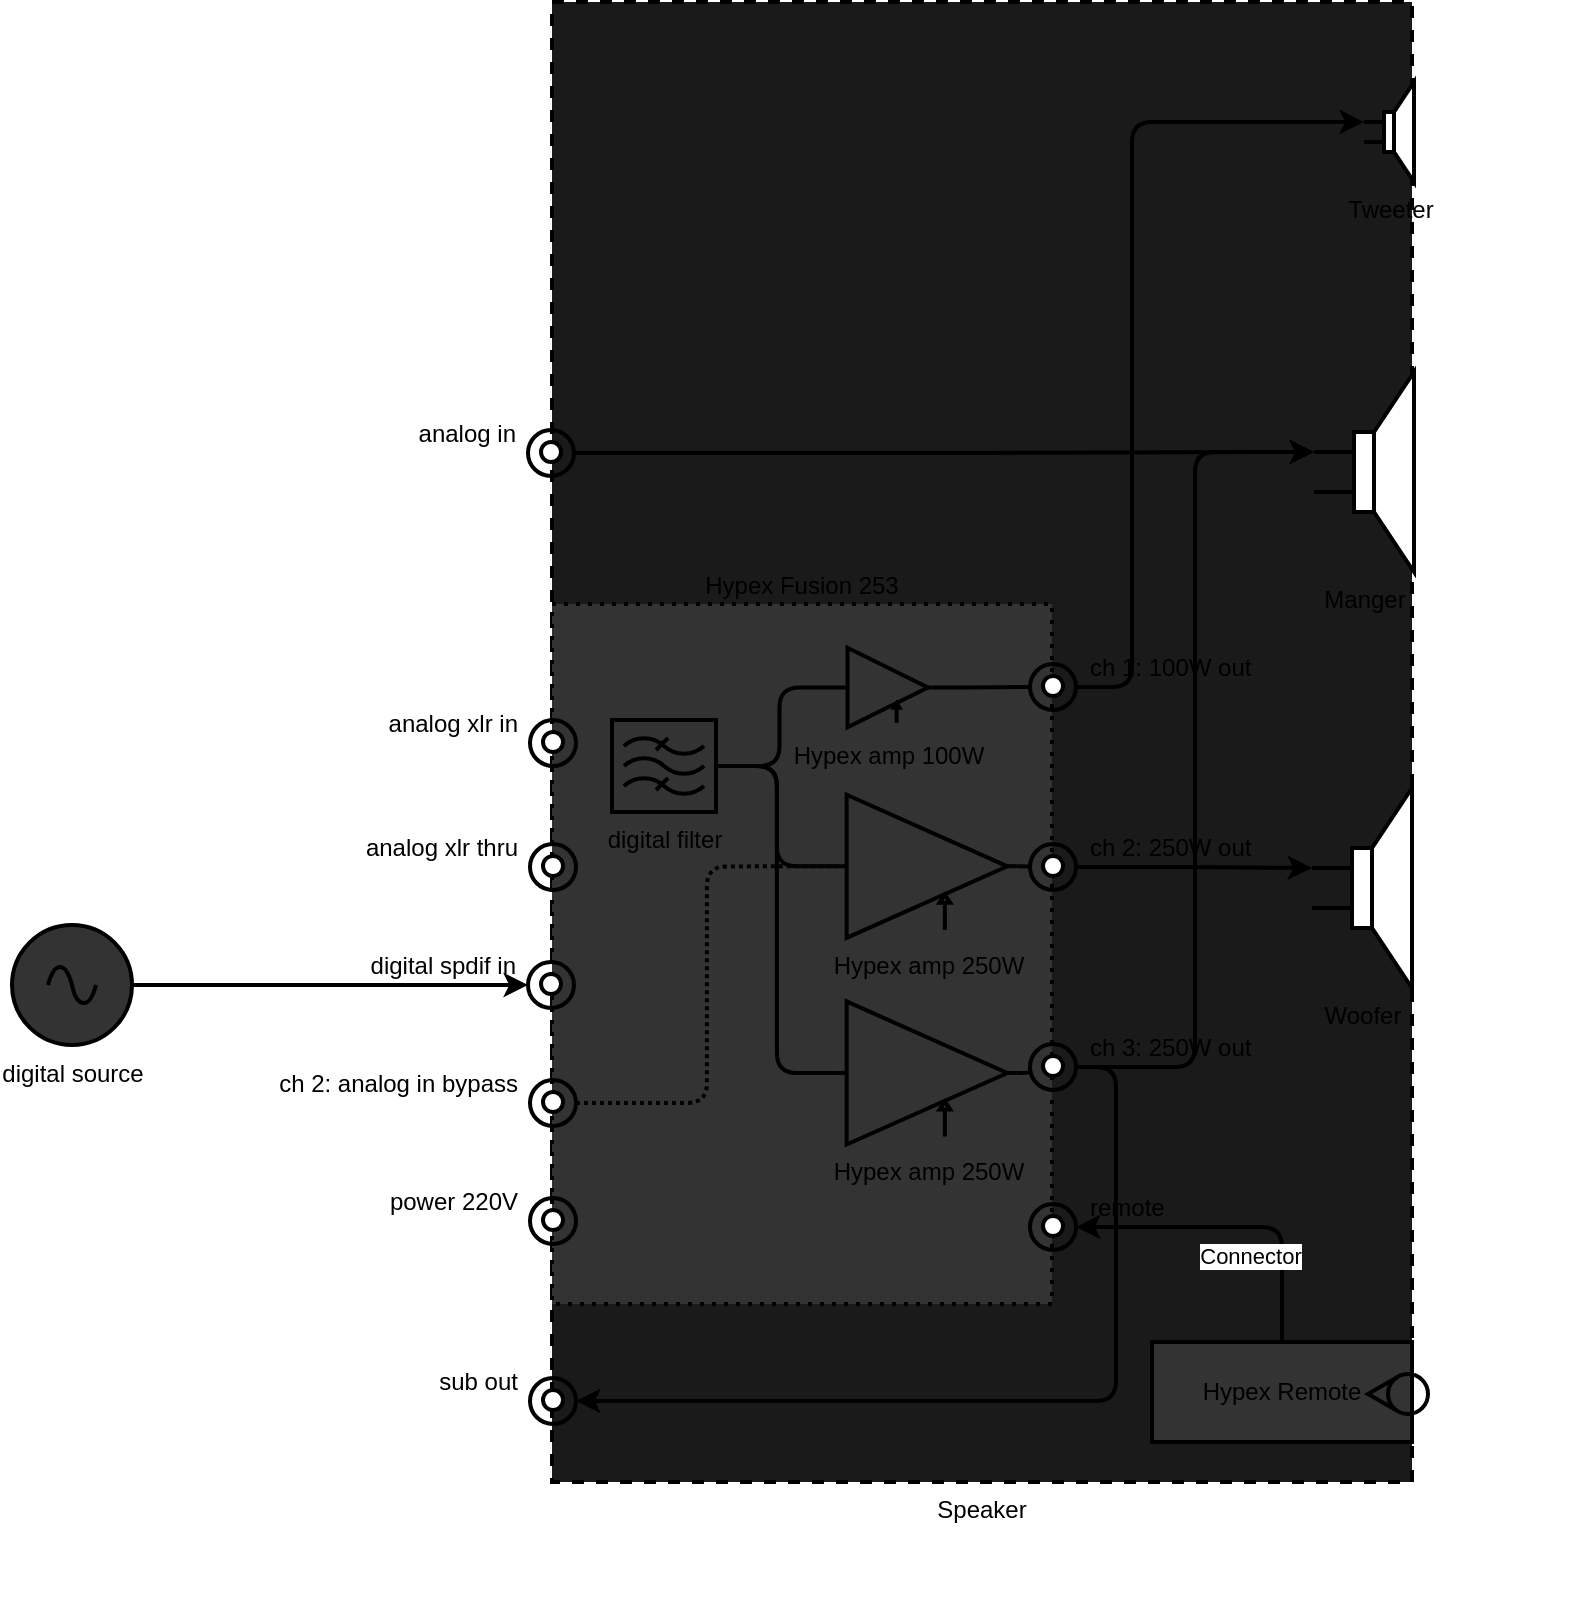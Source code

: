 <mxfile version="14.7.7" type="github" pages="3">
  <diagram name="Fully digital" id="b4IATRbbY9co1alcXCSE">
    <mxGraphModel dx="1406" dy="781" grid="1" gridSize="10" guides="1" tooltips="1" connect="1" arrows="1" fold="1" page="1" pageScale="1" pageWidth="1169" pageHeight="827" math="0" shadow="0">
      <root>
        <mxCell id="4HuraPEcdjGZ8uUEiHQc-0" />
        <mxCell id="4HuraPEcdjGZ8uUEiHQc-1" parent="4HuraPEcdjGZ8uUEiHQc-0" />
        <mxCell id="4HuraPEcdjGZ8uUEiHQc-2" value="Speaker" style="rounded=0;whiteSpace=wrap;html=1;dashed=1;labelPosition=center;verticalLabelPosition=bottom;align=center;verticalAlign=top;strokeWidth=2;fillColor=#1A1A1A;" parent="4HuraPEcdjGZ8uUEiHQc-1" vertex="1">
          <mxGeometry x="640" y="20" width="430" height="740" as="geometry" />
        </mxCell>
        <mxCell id="4HuraPEcdjGZ8uUEiHQc-3" value="Tweeter" style="pointerEvents=1;verticalLabelPosition=bottom;shadow=0;dashed=0;align=center;html=1;verticalAlign=top;shape=mxgraph.electrical.electro-mechanical.loudspeaker;strokeWidth=2;" parent="4HuraPEcdjGZ8uUEiHQc-1" vertex="1">
          <mxGeometry x="1046" y="60" width="25" height="50" as="geometry" />
        </mxCell>
        <mxCell id="4HuraPEcdjGZ8uUEiHQc-4" value="Manger" style="pointerEvents=1;verticalLabelPosition=bottom;shadow=0;dashed=0;align=center;html=1;verticalAlign=top;shape=mxgraph.electrical.electro-mechanical.loudspeaker;strokeWidth=2;" parent="4HuraPEcdjGZ8uUEiHQc-1" vertex="1">
          <mxGeometry x="1021" y="205" width="50" height="100" as="geometry" />
        </mxCell>
        <mxCell id="4HuraPEcdjGZ8uUEiHQc-5" value="Woofer" style="pointerEvents=1;verticalLabelPosition=bottom;shadow=0;dashed=0;align=center;html=1;verticalAlign=top;shape=mxgraph.electrical.electro-mechanical.loudspeaker;strokeWidth=2;" parent="4HuraPEcdjGZ8uUEiHQc-1" vertex="1">
          <mxGeometry x="1020" y="413" width="50" height="100" as="geometry" />
        </mxCell>
        <mxCell id="4HuraPEcdjGZ8uUEiHQc-6" style="edgeStyle=orthogonalEdgeStyle;rounded=1;orthogonalLoop=1;jettySize=auto;html=1;exitX=0.5;exitY=0;exitDx=0;exitDy=0;entryX=1;entryY=0.5;entryDx=0;entryDy=0;endArrow=classic;endFill=1;strokeWidth=2;" parent="4HuraPEcdjGZ8uUEiHQc-1" source="4HuraPEcdjGZ8uUEiHQc-8" target="4HuraPEcdjGZ8uUEiHQc-56" edge="1">
          <mxGeometry relative="1" as="geometry" />
        </mxCell>
        <mxCell id="4HuraPEcdjGZ8uUEiHQc-7" value="Connector" style="edgeLabel;html=1;align=center;verticalAlign=top;resizable=0;points=[];labelPosition=center;verticalLabelPosition=bottom;" parent="4HuraPEcdjGZ8uUEiHQc-6" vertex="1" connectable="0">
          <mxGeometry x="-0.084" y="1" relative="1" as="geometry">
            <mxPoint as="offset" />
          </mxGeometry>
        </mxCell>
        <mxCell id="4HuraPEcdjGZ8uUEiHQc-8" value="Hypex Remote" style="rounded=0;whiteSpace=wrap;html=1;labelPosition=center;verticalLabelPosition=middle;align=center;verticalAlign=middle;strokeWidth=2;fillColor=#333333;" parent="4HuraPEcdjGZ8uUEiHQc-1" vertex="1">
          <mxGeometry x="940" y="690" width="130" height="50" as="geometry" />
        </mxCell>
        <mxCell id="4HuraPEcdjGZ8uUEiHQc-9" value="" style="group" parent="4HuraPEcdjGZ8uUEiHQc-1" vertex="1" connectable="0">
          <mxGeometry x="640" y="321" width="515" height="501" as="geometry" />
        </mxCell>
        <mxCell id="4HuraPEcdjGZ8uUEiHQc-10" value="Hypex Fusion 253" style="rounded=0;whiteSpace=wrap;html=1;dashed=1;labelPosition=center;verticalLabelPosition=top;align=center;verticalAlign=bottom;strokeWidth=2;dashPattern=1 2;labelBackgroundColor=none;fillColor=#333333;" parent="4HuraPEcdjGZ8uUEiHQc-9" vertex="1">
          <mxGeometry width="250" height="350" as="geometry" />
        </mxCell>
        <mxCell id="4HuraPEcdjGZ8uUEiHQc-11" style="edgeStyle=orthogonalEdgeStyle;rounded=1;orthogonalLoop=1;jettySize=auto;html=1;exitX=1;exitY=0.5;exitDx=0;exitDy=0;exitPerimeter=0;entryX=0;entryY=0.5;entryDx=0;entryDy=0;endArrow=none;endFill=0;strokeWidth=2;" parent="4HuraPEcdjGZ8uUEiHQc-9" source="4HuraPEcdjGZ8uUEiHQc-12" target="4HuraPEcdjGZ8uUEiHQc-35" edge="1">
          <mxGeometry relative="1" as="geometry" />
        </mxCell>
        <mxCell id="4HuraPEcdjGZ8uUEiHQc-12" value="Hypex amp 100W" style="verticalLabelPosition=bottom;shadow=0;dashed=0;align=center;html=1;verticalAlign=top;shape=mxgraph.electrical.abstract.controlled_amplifier;strokeWidth=2;fillColor=none;" parent="4HuraPEcdjGZ8uUEiHQc-9" vertex="1">
          <mxGeometry x="145.536" y="21.846" width="44.643" height="39.744" as="geometry" />
        </mxCell>
        <mxCell id="4HuraPEcdjGZ8uUEiHQc-13" style="edgeStyle=orthogonalEdgeStyle;rounded=1;orthogonalLoop=1;jettySize=auto;html=1;exitX=1;exitY=0.5;exitDx=0;exitDy=0;exitPerimeter=0;entryX=0;entryY=0.5;entryDx=0;entryDy=0;endArrow=none;endFill=0;strokeWidth=2;" parent="4HuraPEcdjGZ8uUEiHQc-9" source="4HuraPEcdjGZ8uUEiHQc-14" target="4HuraPEcdjGZ8uUEiHQc-39" edge="1">
          <mxGeometry relative="1" as="geometry" />
        </mxCell>
        <mxCell id="4HuraPEcdjGZ8uUEiHQc-14" value="Hypex amp 250W" style="verticalLabelPosition=bottom;shadow=0;dashed=0;align=center;html=1;verticalAlign=top;shape=mxgraph.electrical.abstract.controlled_amplifier;strokeWidth=2;fillColor=none;" parent="4HuraPEcdjGZ8uUEiHQc-9" vertex="1">
          <mxGeometry x="142.857" y="95.385" width="89.286" height="71.538" as="geometry" />
        </mxCell>
        <mxCell id="4HuraPEcdjGZ8uUEiHQc-15" style="edgeStyle=orthogonalEdgeStyle;rounded=1;orthogonalLoop=1;jettySize=auto;html=1;exitX=1;exitY=0.5;exitDx=0;exitDy=0;exitPerimeter=0;entryX=0;entryY=0.5;entryDx=0;entryDy=0;endArrow=none;endFill=0;strokeWidth=2;" parent="4HuraPEcdjGZ8uUEiHQc-9" source="4HuraPEcdjGZ8uUEiHQc-16" target="4HuraPEcdjGZ8uUEiHQc-43" edge="1">
          <mxGeometry relative="1" as="geometry" />
        </mxCell>
        <mxCell id="4HuraPEcdjGZ8uUEiHQc-16" value="Hypex amp 250W" style="verticalLabelPosition=bottom;shadow=0;dashed=0;align=center;html=1;verticalAlign=top;shape=mxgraph.electrical.abstract.controlled_amplifier;strokeWidth=2;fillColor=none;" parent="4HuraPEcdjGZ8uUEiHQc-9" vertex="1">
          <mxGeometry x="142.857" y="198.718" width="89.286" height="71.538" as="geometry" />
        </mxCell>
        <mxCell id="4HuraPEcdjGZ8uUEiHQc-17" style="edgeStyle=orthogonalEdgeStyle;rounded=1;orthogonalLoop=1;jettySize=auto;html=1;exitX=1;exitY=0.5;exitDx=0;exitDy=0;exitPerimeter=0;entryX=0;entryY=0.5;entryDx=0;entryDy=0;entryPerimeter=0;endArrow=none;endFill=0;strokeWidth=2;" parent="4HuraPEcdjGZ8uUEiHQc-9" source="4HuraPEcdjGZ8uUEiHQc-20" target="4HuraPEcdjGZ8uUEiHQc-12" edge="1">
          <mxGeometry relative="1" as="geometry">
            <mxPoint x="80.357" y="131.154" as="sourcePoint" />
          </mxGeometry>
        </mxCell>
        <mxCell id="4HuraPEcdjGZ8uUEiHQc-18" style="edgeStyle=orthogonalEdgeStyle;rounded=1;orthogonalLoop=1;jettySize=auto;html=1;exitX=1;exitY=0.5;exitDx=0;exitDy=0;exitPerimeter=0;entryX=0;entryY=0.5;entryDx=0;entryDy=0;entryPerimeter=0;endArrow=none;endFill=0;strokeWidth=2;" parent="4HuraPEcdjGZ8uUEiHQc-9" source="4HuraPEcdjGZ8uUEiHQc-20" target="4HuraPEcdjGZ8uUEiHQc-14" edge="1">
          <mxGeometry relative="1" as="geometry">
            <mxPoint x="80.357" y="131.154" as="sourcePoint" />
          </mxGeometry>
        </mxCell>
        <mxCell id="4HuraPEcdjGZ8uUEiHQc-19" style="edgeStyle=orthogonalEdgeStyle;rounded=1;orthogonalLoop=1;jettySize=auto;html=1;exitX=1;exitY=0.5;exitDx=0;exitDy=0;exitPerimeter=0;entryX=0;entryY=0.5;entryDx=0;entryDy=0;entryPerimeter=0;endArrow=none;endFill=0;strokeWidth=2;" parent="4HuraPEcdjGZ8uUEiHQc-9" source="4HuraPEcdjGZ8uUEiHQc-20" target="4HuraPEcdjGZ8uUEiHQc-16" edge="1">
          <mxGeometry relative="1" as="geometry">
            <mxPoint x="80.357" y="131.154" as="sourcePoint" />
          </mxGeometry>
        </mxCell>
        <mxCell id="4HuraPEcdjGZ8uUEiHQc-20" value="digital filter" style="verticalLabelPosition=bottom;shadow=0;dashed=0;align=center;html=1;verticalAlign=top;shape=mxgraph.electrical.abstract.filter;rounded=0;labelBackgroundColor=none;strokeWidth=2;fillColor=none;" parent="4HuraPEcdjGZ8uUEiHQc-9" vertex="1">
          <mxGeometry x="30" y="58" width="52" height="46" as="geometry" />
        </mxCell>
        <mxCell id="4HuraPEcdjGZ8uUEiHQc-21" value="" style="group" parent="4HuraPEcdjGZ8uUEiHQc-9" vertex="1" connectable="0">
          <mxGeometry x="-76" y="50" width="88" height="31" as="geometry" />
        </mxCell>
        <mxCell id="4HuraPEcdjGZ8uUEiHQc-22" value="" style="ellipse;whiteSpace=wrap;html=1;aspect=fixed;rounded=0;labelBackgroundColor=none;strokeWidth=2;fillColor=#FFFFFF;align=right;verticalAlign=middle;" parent="4HuraPEcdjGZ8uUEiHQc-21" vertex="1">
          <mxGeometry x="71.5" y="14" width="10" height="10" as="geometry" />
        </mxCell>
        <mxCell id="4HuraPEcdjGZ8uUEiHQc-23" value="" style="ellipse;whiteSpace=wrap;html=1;aspect=fixed;rounded=0;labelBackgroundColor=none;strokeWidth=2;align=right;verticalAlign=middle;fillColor=none;" parent="4HuraPEcdjGZ8uUEiHQc-21" vertex="1">
          <mxGeometry x="65" y="8" width="23" height="23" as="geometry" />
        </mxCell>
        <mxCell id="4HuraPEcdjGZ8uUEiHQc-24" value="analog xlr in" style="text;html=1;resizable=0;autosize=1;align=right;verticalAlign=middle;points=[];fillColor=none;strokeColor=none;rounded=0;labelBackgroundColor=none;" parent="4HuraPEcdjGZ8uUEiHQc-21" vertex="1">
          <mxGeometry x="-20" width="80" height="20" as="geometry" />
        </mxCell>
        <mxCell id="4HuraPEcdjGZ8uUEiHQc-25" value="" style="group" parent="4HuraPEcdjGZ8uUEiHQc-9" vertex="1" connectable="0">
          <mxGeometry x="-77" y="171" width="88" height="31" as="geometry" />
        </mxCell>
        <mxCell id="4HuraPEcdjGZ8uUEiHQc-26" value="" style="ellipse;whiteSpace=wrap;html=1;aspect=fixed;rounded=0;labelBackgroundColor=none;strokeWidth=2;fillColor=#FFFFFF;align=right;verticalAlign=middle;" parent="4HuraPEcdjGZ8uUEiHQc-25" vertex="1">
          <mxGeometry x="71.5" y="14" width="10" height="10" as="geometry" />
        </mxCell>
        <mxCell id="4HuraPEcdjGZ8uUEiHQc-27" value="" style="ellipse;whiteSpace=wrap;html=1;aspect=fixed;rounded=0;labelBackgroundColor=none;strokeWidth=2;align=right;verticalAlign=middle;fillColor=none;" parent="4HuraPEcdjGZ8uUEiHQc-25" vertex="1">
          <mxGeometry x="65" y="8" width="23" height="23" as="geometry" />
        </mxCell>
        <mxCell id="4HuraPEcdjGZ8uUEiHQc-28" value="digital spdif in" style="text;html=1;resizable=0;autosize=1;align=right;verticalAlign=middle;points=[];fillColor=none;strokeColor=none;rounded=0;labelBackgroundColor=none;" parent="4HuraPEcdjGZ8uUEiHQc-25" vertex="1">
          <mxGeometry x="-30" width="90" height="20" as="geometry" />
        </mxCell>
        <mxCell id="4HuraPEcdjGZ8uUEiHQc-29" value="" style="group" parent="4HuraPEcdjGZ8uUEiHQc-9" vertex="1" connectable="0">
          <mxGeometry x="-76" y="112" width="88" height="31" as="geometry" />
        </mxCell>
        <mxCell id="4HuraPEcdjGZ8uUEiHQc-30" value="" style="ellipse;whiteSpace=wrap;html=1;aspect=fixed;rounded=0;labelBackgroundColor=none;strokeWidth=2;fillColor=#FFFFFF;align=right;verticalAlign=middle;" parent="4HuraPEcdjGZ8uUEiHQc-29" vertex="1">
          <mxGeometry x="71.5" y="14" width="10" height="10" as="geometry" />
        </mxCell>
        <mxCell id="4HuraPEcdjGZ8uUEiHQc-31" value="" style="ellipse;whiteSpace=wrap;html=1;aspect=fixed;rounded=0;labelBackgroundColor=none;strokeWidth=2;align=right;verticalAlign=middle;fillColor=none;" parent="4HuraPEcdjGZ8uUEiHQc-29" vertex="1">
          <mxGeometry x="65" y="8" width="23" height="23" as="geometry" />
        </mxCell>
        <mxCell id="4HuraPEcdjGZ8uUEiHQc-32" value="analog xlr thru" style="text;html=1;resizable=0;autosize=1;align=right;verticalAlign=middle;points=[];fillColor=none;strokeColor=none;rounded=0;labelBackgroundColor=none;" parent="4HuraPEcdjGZ8uUEiHQc-29" vertex="1">
          <mxGeometry x="-30" width="90" height="20" as="geometry" />
        </mxCell>
        <mxCell id="4HuraPEcdjGZ8uUEiHQc-33" value="" style="group" parent="4HuraPEcdjGZ8uUEiHQc-9" vertex="1" connectable="0">
          <mxGeometry x="210" width="188" height="51" as="geometry" />
        </mxCell>
        <mxCell id="4HuraPEcdjGZ8uUEiHQc-34" value="" style="ellipse;whiteSpace=wrap;html=1;aspect=fixed;rounded=0;labelBackgroundColor=none;strokeWidth=2;fillColor=#FFFFFF;align=right;verticalAlign=middle;" parent="4HuraPEcdjGZ8uUEiHQc-33" vertex="1">
          <mxGeometry x="35.5" y="36" width="10" height="10" as="geometry" />
        </mxCell>
        <mxCell id="4HuraPEcdjGZ8uUEiHQc-35" value="" style="ellipse;whiteSpace=wrap;html=1;aspect=fixed;rounded=0;labelBackgroundColor=none;strokeWidth=2;align=right;verticalAlign=middle;fillColor=none;" parent="4HuraPEcdjGZ8uUEiHQc-33" vertex="1">
          <mxGeometry x="29" y="30" width="23" height="23" as="geometry" />
        </mxCell>
        <mxCell id="4HuraPEcdjGZ8uUEiHQc-36" value="ch 1: 100W out" style="text;html=1;resizable=0;autosize=1;align=left;verticalAlign=middle;points=[];fillColor=none;strokeColor=none;rounded=0;labelBackgroundColor=none;" parent="4HuraPEcdjGZ8uUEiHQc-33" vertex="1">
          <mxGeometry x="57" y="22" width="100" height="20" as="geometry" />
        </mxCell>
        <mxCell id="4HuraPEcdjGZ8uUEiHQc-37" value="" style="group" parent="4HuraPEcdjGZ8uUEiHQc-9" vertex="1" connectable="0">
          <mxGeometry x="210" y="90" width="188" height="51" as="geometry" />
        </mxCell>
        <mxCell id="4HuraPEcdjGZ8uUEiHQc-38" value="" style="ellipse;whiteSpace=wrap;html=1;aspect=fixed;rounded=0;labelBackgroundColor=none;strokeWidth=2;fillColor=#FFFFFF;align=right;verticalAlign=middle;" parent="4HuraPEcdjGZ8uUEiHQc-37" vertex="1">
          <mxGeometry x="35.5" y="36" width="10" height="10" as="geometry" />
        </mxCell>
        <mxCell id="4HuraPEcdjGZ8uUEiHQc-39" value="" style="ellipse;whiteSpace=wrap;html=1;aspect=fixed;rounded=0;labelBackgroundColor=none;strokeWidth=2;align=right;verticalAlign=middle;fillColor=none;" parent="4HuraPEcdjGZ8uUEiHQc-37" vertex="1">
          <mxGeometry x="29" y="30" width="23" height="23" as="geometry" />
        </mxCell>
        <mxCell id="4HuraPEcdjGZ8uUEiHQc-40" value="ch 2: 250W out" style="text;html=1;resizable=0;autosize=1;align=left;verticalAlign=middle;points=[];fillColor=none;strokeColor=none;rounded=0;labelBackgroundColor=none;" parent="4HuraPEcdjGZ8uUEiHQc-37" vertex="1">
          <mxGeometry x="57" y="22" width="100" height="20" as="geometry" />
        </mxCell>
        <mxCell id="4HuraPEcdjGZ8uUEiHQc-41" value="" style="group;collapsible=0;" parent="4HuraPEcdjGZ8uUEiHQc-9" vertex="1" connectable="0">
          <mxGeometry x="210" y="190" width="188" height="51" as="geometry">
            <mxRectangle x="210" y="190" width="50" height="40" as="alternateBounds" />
          </mxGeometry>
        </mxCell>
        <mxCell id="4HuraPEcdjGZ8uUEiHQc-42" value="" style="ellipse;whiteSpace=wrap;html=1;aspect=fixed;rounded=0;labelBackgroundColor=none;strokeWidth=2;fillColor=#FFFFFF;align=right;verticalAlign=middle;" parent="4HuraPEcdjGZ8uUEiHQc-41" vertex="1">
          <mxGeometry x="35.5" y="36" width="10" height="10" as="geometry" />
        </mxCell>
        <mxCell id="4HuraPEcdjGZ8uUEiHQc-43" value="" style="ellipse;whiteSpace=wrap;html=1;aspect=fixed;rounded=0;labelBackgroundColor=none;strokeWidth=2;align=right;verticalAlign=middle;fillColor=none;" parent="4HuraPEcdjGZ8uUEiHQc-41" vertex="1">
          <mxGeometry x="29" y="30" width="23" height="23" as="geometry" />
        </mxCell>
        <mxCell id="4HuraPEcdjGZ8uUEiHQc-44" value="ch 3: 250W out" style="text;html=1;resizable=0;autosize=1;align=left;verticalAlign=middle;points=[];fillColor=none;strokeColor=none;rounded=0;labelBackgroundColor=none;" parent="4HuraPEcdjGZ8uUEiHQc-41" vertex="1">
          <mxGeometry x="57" y="22" width="100" height="20" as="geometry" />
        </mxCell>
        <mxCell id="4HuraPEcdjGZ8uUEiHQc-45" value="" style="group" parent="4HuraPEcdjGZ8uUEiHQc-9" vertex="1" connectable="0">
          <mxGeometry x="-76" y="230" width="88" height="31" as="geometry" />
        </mxCell>
        <mxCell id="4HuraPEcdjGZ8uUEiHQc-46" value="" style="ellipse;whiteSpace=wrap;html=1;aspect=fixed;rounded=0;labelBackgroundColor=none;strokeWidth=2;fillColor=#FFFFFF;align=right;verticalAlign=middle;" parent="4HuraPEcdjGZ8uUEiHQc-45" vertex="1">
          <mxGeometry x="71.5" y="14" width="10" height="10" as="geometry" />
        </mxCell>
        <mxCell id="4HuraPEcdjGZ8uUEiHQc-47" value="" style="ellipse;whiteSpace=wrap;html=1;aspect=fixed;rounded=0;labelBackgroundColor=none;strokeWidth=2;align=right;verticalAlign=middle;fillColor=none;" parent="4HuraPEcdjGZ8uUEiHQc-45" vertex="1">
          <mxGeometry x="65" y="8" width="23" height="23" as="geometry" />
        </mxCell>
        <mxCell id="4HuraPEcdjGZ8uUEiHQc-48" value="ch 2: analog in bypass" style="text;html=1;resizable=0;autosize=1;align=right;verticalAlign=middle;points=[];fillColor=none;strokeColor=none;rounded=0;labelBackgroundColor=none;" parent="4HuraPEcdjGZ8uUEiHQc-45" vertex="1">
          <mxGeometry x="-70" width="130" height="20" as="geometry" />
        </mxCell>
        <mxCell id="4HuraPEcdjGZ8uUEiHQc-49" value="" style="group" parent="4HuraPEcdjGZ8uUEiHQc-9" vertex="1" connectable="0">
          <mxGeometry x="-76" y="289" width="88" height="31" as="geometry" />
        </mxCell>
        <mxCell id="4HuraPEcdjGZ8uUEiHQc-50" value="" style="ellipse;whiteSpace=wrap;html=1;aspect=fixed;rounded=0;labelBackgroundColor=none;strokeWidth=2;fillColor=#FFFFFF;align=right;verticalAlign=middle;" parent="4HuraPEcdjGZ8uUEiHQc-49" vertex="1">
          <mxGeometry x="71.5" y="14" width="10" height="10" as="geometry" />
        </mxCell>
        <mxCell id="4HuraPEcdjGZ8uUEiHQc-51" value="" style="ellipse;whiteSpace=wrap;html=1;aspect=fixed;rounded=0;labelBackgroundColor=none;strokeWidth=2;align=right;verticalAlign=middle;fillColor=none;" parent="4HuraPEcdjGZ8uUEiHQc-49" vertex="1">
          <mxGeometry x="65" y="8" width="23" height="23" as="geometry" />
        </mxCell>
        <mxCell id="4HuraPEcdjGZ8uUEiHQc-52" value="power 220V" style="text;html=1;resizable=0;autosize=1;align=right;verticalAlign=middle;points=[];fillColor=none;strokeColor=none;rounded=0;labelBackgroundColor=none;" parent="4HuraPEcdjGZ8uUEiHQc-49" vertex="1">
          <mxGeometry x="-20" width="80" height="20" as="geometry" />
        </mxCell>
        <mxCell id="4HuraPEcdjGZ8uUEiHQc-53" style="edgeStyle=orthogonalEdgeStyle;rounded=1;orthogonalLoop=1;jettySize=auto;html=1;exitX=1;exitY=0.5;exitDx=0;exitDy=0;entryX=0;entryY=0.5;entryDx=0;entryDy=0;entryPerimeter=0;endArrow=none;endFill=0;strokeWidth=2;dashed=1;dashPattern=1 1;" parent="4HuraPEcdjGZ8uUEiHQc-9" source="4HuraPEcdjGZ8uUEiHQc-47" target="4HuraPEcdjGZ8uUEiHQc-14" edge="1">
          <mxGeometry relative="1" as="geometry" />
        </mxCell>
        <mxCell id="4HuraPEcdjGZ8uUEiHQc-54" value="" style="group;collapsible=0;" parent="4HuraPEcdjGZ8uUEiHQc-9" vertex="1" connectable="0">
          <mxGeometry x="210" y="270" width="188" height="51" as="geometry">
            <mxRectangle x="210" y="190" width="50" height="40" as="alternateBounds" />
          </mxGeometry>
        </mxCell>
        <mxCell id="4HuraPEcdjGZ8uUEiHQc-55" value="" style="ellipse;whiteSpace=wrap;html=1;aspect=fixed;rounded=0;labelBackgroundColor=none;strokeWidth=2;fillColor=#FFFFFF;align=right;verticalAlign=middle;" parent="4HuraPEcdjGZ8uUEiHQc-54" vertex="1">
          <mxGeometry x="35.5" y="36" width="10" height="10" as="geometry" />
        </mxCell>
        <mxCell id="4HuraPEcdjGZ8uUEiHQc-56" value="" style="ellipse;whiteSpace=wrap;html=1;aspect=fixed;rounded=0;labelBackgroundColor=none;strokeWidth=2;align=right;verticalAlign=middle;fillColor=none;" parent="4HuraPEcdjGZ8uUEiHQc-54" vertex="1">
          <mxGeometry x="29" y="30" width="23" height="23" as="geometry" />
        </mxCell>
        <mxCell id="4HuraPEcdjGZ8uUEiHQc-57" value="remote&amp;nbsp;" style="text;html=1;resizable=0;autosize=1;align=left;verticalAlign=middle;points=[];fillColor=none;strokeColor=none;rounded=0;labelBackgroundColor=none;" parent="4HuraPEcdjGZ8uUEiHQc-54" vertex="1">
          <mxGeometry x="57" y="22" width="60" height="20" as="geometry" />
        </mxCell>
        <mxCell id="4HuraPEcdjGZ8uUEiHQc-58" value="" style="verticalLabelPosition=bottom;align=center;outlineConnect=0;dashed=0;html=1;verticalAlign=top;shape=mxgraph.pid.flow_sensors.rotameter;rounded=0;labelBackgroundColor=none;strokeWidth=2;fillColor=none;" parent="4HuraPEcdjGZ8uUEiHQc-9" vertex="1">
          <mxGeometry x="408" y="385" width="30" height="20" as="geometry" />
        </mxCell>
        <mxCell id="4HuraPEcdjGZ8uUEiHQc-72" value="" style="verticalLabelPosition=bottom;shadow=0;dashed=0;align=center;html=1;verticalAlign=top;strokeWidth=1;shape=ellipse;rounded=0;labelBackgroundColor=none;fillColor=none;" parent="4HuraPEcdjGZ8uUEiHQc-1" vertex="1">
          <mxGeometry x="635" y="240" width="10" height="10" as="geometry" />
        </mxCell>
        <mxCell id="4HuraPEcdjGZ8uUEiHQc-78" value="" style="group" parent="4HuraPEcdjGZ8uUEiHQc-1" vertex="1" connectable="0">
          <mxGeometry x="563" y="226" width="88" height="31" as="geometry" />
        </mxCell>
        <mxCell id="4HuraPEcdjGZ8uUEiHQc-79" value="" style="ellipse;whiteSpace=wrap;html=1;aspect=fixed;rounded=0;labelBackgroundColor=none;strokeWidth=2;fillColor=#FFFFFF;align=right;verticalAlign=middle;" parent="4HuraPEcdjGZ8uUEiHQc-78" vertex="1">
          <mxGeometry x="71.5" y="14" width="10" height="10" as="geometry" />
        </mxCell>
        <mxCell id="4HuraPEcdjGZ8uUEiHQc-80" value="" style="ellipse;whiteSpace=wrap;html=1;aspect=fixed;rounded=0;labelBackgroundColor=none;strokeWidth=2;align=right;verticalAlign=middle;fillColor=none;" parent="4HuraPEcdjGZ8uUEiHQc-78" vertex="1">
          <mxGeometry x="65" y="8" width="23" height="23" as="geometry" />
        </mxCell>
        <mxCell id="4HuraPEcdjGZ8uUEiHQc-81" value="analog in" style="text;html=1;resizable=0;autosize=1;align=right;verticalAlign=middle;points=[];fillColor=none;strokeColor=none;rounded=0;labelBackgroundColor=none;" parent="4HuraPEcdjGZ8uUEiHQc-78" vertex="1">
          <mxGeometry width="60" height="20" as="geometry" />
        </mxCell>
        <mxCell id="4HuraPEcdjGZ8uUEiHQc-82" style="edgeStyle=orthogonalEdgeStyle;rounded=1;orthogonalLoop=1;jettySize=auto;html=1;exitX=1;exitY=0.5;exitDx=0;exitDy=0;entryX=0;entryY=0.4;entryDx=0;entryDy=0;entryPerimeter=0;endArrow=classic;endFill=1;strokeWidth=2;" parent="4HuraPEcdjGZ8uUEiHQc-1" source="4HuraPEcdjGZ8uUEiHQc-39" target="4HuraPEcdjGZ8uUEiHQc-5" edge="1">
          <mxGeometry relative="1" as="geometry" />
        </mxCell>
        <mxCell id="4HuraPEcdjGZ8uUEiHQc-88" value="" style="group" parent="4HuraPEcdjGZ8uUEiHQc-1" vertex="1" connectable="0">
          <mxGeometry x="564" y="700" width="88" height="31" as="geometry" />
        </mxCell>
        <mxCell id="4HuraPEcdjGZ8uUEiHQc-89" value="" style="ellipse;whiteSpace=wrap;html=1;aspect=fixed;rounded=0;labelBackgroundColor=none;strokeWidth=2;fillColor=#FFFFFF;align=right;verticalAlign=middle;" parent="4HuraPEcdjGZ8uUEiHQc-88" vertex="1">
          <mxGeometry x="71.5" y="14" width="10" height="10" as="geometry" />
        </mxCell>
        <mxCell id="4HuraPEcdjGZ8uUEiHQc-90" value="" style="ellipse;whiteSpace=wrap;html=1;aspect=fixed;rounded=0;labelBackgroundColor=none;strokeWidth=2;align=right;verticalAlign=middle;fillColor=none;" parent="4HuraPEcdjGZ8uUEiHQc-88" vertex="1">
          <mxGeometry x="65" y="8" width="23" height="23" as="geometry" />
        </mxCell>
        <mxCell id="4HuraPEcdjGZ8uUEiHQc-91" value="sub out" style="text;html=1;resizable=0;autosize=1;align=right;verticalAlign=middle;points=[];fillColor=none;strokeColor=none;rounded=0;labelBackgroundColor=none;" parent="4HuraPEcdjGZ8uUEiHQc-88" vertex="1">
          <mxGeometry x="10" width="50" height="20" as="geometry" />
        </mxCell>
        <mxCell id="4HuraPEcdjGZ8uUEiHQc-92" style="edgeStyle=orthogonalEdgeStyle;rounded=1;orthogonalLoop=1;jettySize=auto;html=1;exitX=1;exitY=0.5;exitDx=0;exitDy=0;entryX=1;entryY=0.5;entryDx=0;entryDy=0;endArrow=classic;endFill=1;strokeWidth=2;" parent="4HuraPEcdjGZ8uUEiHQc-1" source="4HuraPEcdjGZ8uUEiHQc-43" target="4HuraPEcdjGZ8uUEiHQc-90" edge="1">
          <mxGeometry relative="1" as="geometry" />
        </mxCell>
        <mxCell id="4HuraPEcdjGZ8uUEiHQc-93" style="edgeStyle=orthogonalEdgeStyle;rounded=1;orthogonalLoop=1;jettySize=auto;html=1;exitX=1;exitY=0.5;exitDx=0;exitDy=0;entryX=0;entryY=0.4;entryDx=0;entryDy=0;entryPerimeter=0;startArrow=none;startFill=0;endArrow=classic;endFill=1;strokeWidth=2;" parent="4HuraPEcdjGZ8uUEiHQc-1" source="4HuraPEcdjGZ8uUEiHQc-43" target="4HuraPEcdjGZ8uUEiHQc-4" edge="1">
          <mxGeometry relative="1" as="geometry" />
        </mxCell>
        <mxCell id="4HuraPEcdjGZ8uUEiHQc-94" style="edgeStyle=orthogonalEdgeStyle;rounded=1;orthogonalLoop=1;jettySize=auto;html=1;exitX=1;exitY=0.5;exitDx=0;exitDy=0;entryX=0;entryY=0.4;entryDx=0;entryDy=0;entryPerimeter=0;startArrow=none;startFill=0;endArrow=classic;endFill=1;strokeWidth=2;" parent="4HuraPEcdjGZ8uUEiHQc-1" source="4HuraPEcdjGZ8uUEiHQc-35" target="4HuraPEcdjGZ8uUEiHQc-3" edge="1">
          <mxGeometry relative="1" as="geometry">
            <Array as="points">
              <mxPoint x="930" y="363" />
              <mxPoint x="930" y="80" />
            </Array>
          </mxGeometry>
        </mxCell>
        <mxCell id="4HuraPEcdjGZ8uUEiHQc-95" style="edgeStyle=orthogonalEdgeStyle;rounded=1;orthogonalLoop=1;jettySize=auto;html=1;exitX=1;exitY=0.5;exitDx=0;exitDy=0;entryX=0;entryY=0.4;entryDx=0;entryDy=0;entryPerimeter=0;startArrow=none;startFill=0;endArrow=classic;endFill=1;strokeWidth=2;" parent="4HuraPEcdjGZ8uUEiHQc-1" source="4HuraPEcdjGZ8uUEiHQc-80" target="4HuraPEcdjGZ8uUEiHQc-4" edge="1">
          <mxGeometry relative="1" as="geometry" />
        </mxCell>
        <mxCell id="Evf-nnVddmft3zaZCljw-1" style="edgeStyle=orthogonalEdgeStyle;rounded=1;orthogonalLoop=1;jettySize=auto;html=1;exitX=1;exitY=0.5;exitDx=0;exitDy=0;exitPerimeter=0;entryX=0;entryY=0.5;entryDx=0;entryDy=0;startArrow=none;startFill=0;endArrow=classic;endFill=1;strokeWidth=2;" parent="4HuraPEcdjGZ8uUEiHQc-1" source="Evf-nnVddmft3zaZCljw-0" target="4HuraPEcdjGZ8uUEiHQc-27" edge="1">
          <mxGeometry relative="1" as="geometry" />
        </mxCell>
        <mxCell id="Evf-nnVddmft3zaZCljw-0" value="digital source" style="pointerEvents=1;verticalLabelPosition=bottom;shadow=0;dashed=0;align=center;html=1;verticalAlign=top;shape=mxgraph.electrical.signal_sources.source;aspect=fixed;points=[[0.5,0,0],[1,0.5,0],[0.5,1,0],[0,0.5,0]];elSignalType=ac;rounded=0;dashPattern=1 2;labelBackgroundColor=none;strokeWidth=2;fillColor=#333333;" parent="4HuraPEcdjGZ8uUEiHQc-1" vertex="1">
          <mxGeometry x="370" y="481.5" width="60" height="60" as="geometry" />
        </mxCell>
      </root>
    </mxGraphModel>
  </diagram>
  <diagram name="With Omtec" id="yAUck99MllRMkpbiI2wg">
    <mxGraphModel dx="1406" dy="781" grid="1" gridSize="10" guides="1" tooltips="1" connect="1" arrows="1" fold="1" page="1" pageScale="1" pageWidth="1169" pageHeight="827" math="0" shadow="0">
      <root>
        <mxCell id="-_azfEqkq6D1dVv3-0oN-0" />
        <mxCell id="-_azfEqkq6D1dVv3-0oN-1" parent="-_azfEqkq6D1dVv3-0oN-0" />
        <mxCell id="-_azfEqkq6D1dVv3-0oN-2" value="Speaker" style="rounded=0;whiteSpace=wrap;html=1;dashed=1;labelPosition=center;verticalLabelPosition=bottom;align=center;verticalAlign=top;strokeWidth=2;" vertex="1" parent="-_azfEqkq6D1dVv3-0oN-1">
          <mxGeometry x="640" y="20" width="430" height="740" as="geometry" />
        </mxCell>
        <mxCell id="-_azfEqkq6D1dVv3-0oN-3" value="Tweeter" style="pointerEvents=1;verticalLabelPosition=bottom;shadow=0;dashed=0;align=center;html=1;verticalAlign=top;shape=mxgraph.electrical.electro-mechanical.loudspeaker;strokeWidth=2;" vertex="1" parent="-_azfEqkq6D1dVv3-0oN-1">
          <mxGeometry x="1046" y="60" width="25" height="50" as="geometry" />
        </mxCell>
        <mxCell id="-_azfEqkq6D1dVv3-0oN-4" value="Manger" style="pointerEvents=1;verticalLabelPosition=bottom;shadow=0;dashed=0;align=center;html=1;verticalAlign=top;shape=mxgraph.electrical.electro-mechanical.loudspeaker;strokeWidth=2;" vertex="1" parent="-_azfEqkq6D1dVv3-0oN-1">
          <mxGeometry x="1021" y="205" width="50" height="100" as="geometry" />
        </mxCell>
        <mxCell id="-_azfEqkq6D1dVv3-0oN-5" value="Woofer" style="pointerEvents=1;verticalLabelPosition=bottom;shadow=0;dashed=0;align=center;html=1;verticalAlign=top;shape=mxgraph.electrical.electro-mechanical.loudspeaker;strokeWidth=2;" vertex="1" parent="-_azfEqkq6D1dVv3-0oN-1">
          <mxGeometry x="1020" y="413" width="50" height="100" as="geometry" />
        </mxCell>
        <mxCell id="-_azfEqkq6D1dVv3-0oN-6" style="edgeStyle=orthogonalEdgeStyle;rounded=1;orthogonalLoop=1;jettySize=auto;html=1;exitX=0.5;exitY=0;exitDx=0;exitDy=0;entryX=1;entryY=0.5;entryDx=0;entryDy=0;endArrow=classic;endFill=1;strokeWidth=2;" edge="1" parent="-_azfEqkq6D1dVv3-0oN-1" source="-_azfEqkq6D1dVv3-0oN-8" target="-_azfEqkq6D1dVv3-0oN-56">
          <mxGeometry relative="1" as="geometry" />
        </mxCell>
        <mxCell id="-_azfEqkq6D1dVv3-0oN-7" value="Connector" style="edgeLabel;html=1;align=center;verticalAlign=top;resizable=0;points=[];labelPosition=center;verticalLabelPosition=bottom;" vertex="1" connectable="0" parent="-_azfEqkq6D1dVv3-0oN-6">
          <mxGeometry x="-0.084" y="1" relative="1" as="geometry">
            <mxPoint as="offset" />
          </mxGeometry>
        </mxCell>
        <mxCell id="-_azfEqkq6D1dVv3-0oN-8" value="Hypex Remote" style="rounded=0;whiteSpace=wrap;html=1;labelPosition=center;verticalLabelPosition=middle;align=center;verticalAlign=middle;strokeWidth=2;fillColor=#333333;" vertex="1" parent="-_azfEqkq6D1dVv3-0oN-1">
          <mxGeometry x="940" y="690" width="130" height="50" as="geometry" />
        </mxCell>
        <mxCell id="-_azfEqkq6D1dVv3-0oN-9" value="" style="group" vertex="1" connectable="0" parent="-_azfEqkq6D1dVv3-0oN-1">
          <mxGeometry x="640" y="321" width="515" height="501" as="geometry" />
        </mxCell>
        <mxCell id="-_azfEqkq6D1dVv3-0oN-10" value="Hypex Fusion 253" style="rounded=0;whiteSpace=wrap;html=1;dashed=1;labelPosition=center;verticalLabelPosition=top;align=center;verticalAlign=bottom;strokeWidth=2;dashPattern=1 2;labelBackgroundColor=none;fillColor=#333333;" vertex="1" parent="-_azfEqkq6D1dVv3-0oN-9">
          <mxGeometry width="250" height="350" as="geometry" />
        </mxCell>
        <mxCell id="-_azfEqkq6D1dVv3-0oN-11" style="edgeStyle=orthogonalEdgeStyle;rounded=1;orthogonalLoop=1;jettySize=auto;html=1;exitX=1;exitY=0.5;exitDx=0;exitDy=0;exitPerimeter=0;entryX=0;entryY=0.5;entryDx=0;entryDy=0;endArrow=none;endFill=0;strokeWidth=2;" edge="1" parent="-_azfEqkq6D1dVv3-0oN-9" source="-_azfEqkq6D1dVv3-0oN-12" target="-_azfEqkq6D1dVv3-0oN-35">
          <mxGeometry relative="1" as="geometry" />
        </mxCell>
        <mxCell id="-_azfEqkq6D1dVv3-0oN-12" value="Hypex amp 100W" style="verticalLabelPosition=bottom;shadow=0;dashed=0;align=center;html=1;verticalAlign=top;shape=mxgraph.electrical.abstract.controlled_amplifier;strokeWidth=2;" vertex="1" parent="-_azfEqkq6D1dVv3-0oN-9">
          <mxGeometry x="145.536" y="21.846" width="44.643" height="39.744" as="geometry" />
        </mxCell>
        <mxCell id="-_azfEqkq6D1dVv3-0oN-13" style="edgeStyle=orthogonalEdgeStyle;rounded=1;orthogonalLoop=1;jettySize=auto;html=1;exitX=1;exitY=0.5;exitDx=0;exitDy=0;exitPerimeter=0;entryX=0;entryY=0.5;entryDx=0;entryDy=0;endArrow=none;endFill=0;strokeWidth=2;" edge="1" parent="-_azfEqkq6D1dVv3-0oN-9" source="-_azfEqkq6D1dVv3-0oN-14" target="-_azfEqkq6D1dVv3-0oN-39">
          <mxGeometry relative="1" as="geometry" />
        </mxCell>
        <mxCell id="-_azfEqkq6D1dVv3-0oN-14" value="Hypex amp 250W" style="verticalLabelPosition=bottom;shadow=0;dashed=0;align=center;html=1;verticalAlign=top;shape=mxgraph.electrical.abstract.controlled_amplifier;strokeWidth=2;" vertex="1" parent="-_azfEqkq6D1dVv3-0oN-9">
          <mxGeometry x="142.857" y="95.385" width="89.286" height="71.538" as="geometry" />
        </mxCell>
        <mxCell id="-_azfEqkq6D1dVv3-0oN-15" style="edgeStyle=orthogonalEdgeStyle;rounded=1;orthogonalLoop=1;jettySize=auto;html=1;exitX=1;exitY=0.5;exitDx=0;exitDy=0;exitPerimeter=0;entryX=0;entryY=0.5;entryDx=0;entryDy=0;endArrow=none;endFill=0;strokeWidth=2;" edge="1" parent="-_azfEqkq6D1dVv3-0oN-9" source="-_azfEqkq6D1dVv3-0oN-16" target="-_azfEqkq6D1dVv3-0oN-43">
          <mxGeometry relative="1" as="geometry" />
        </mxCell>
        <mxCell id="-_azfEqkq6D1dVv3-0oN-16" value="Hypex amp 250W" style="verticalLabelPosition=bottom;shadow=0;dashed=0;align=center;html=1;verticalAlign=top;shape=mxgraph.electrical.abstract.controlled_amplifier;strokeWidth=2;" vertex="1" parent="-_azfEqkq6D1dVv3-0oN-9">
          <mxGeometry x="142.857" y="198.718" width="89.286" height="71.538" as="geometry" />
        </mxCell>
        <mxCell id="-_azfEqkq6D1dVv3-0oN-17" style="edgeStyle=orthogonalEdgeStyle;rounded=1;orthogonalLoop=1;jettySize=auto;html=1;exitX=1;exitY=0.5;exitDx=0;exitDy=0;exitPerimeter=0;entryX=0;entryY=0.5;entryDx=0;entryDy=0;entryPerimeter=0;endArrow=none;endFill=0;strokeWidth=2;" edge="1" parent="-_azfEqkq6D1dVv3-0oN-9" source="-_azfEqkq6D1dVv3-0oN-20" target="-_azfEqkq6D1dVv3-0oN-12">
          <mxGeometry relative="1" as="geometry">
            <mxPoint x="80.357" y="131.154" as="sourcePoint" />
          </mxGeometry>
        </mxCell>
        <mxCell id="-_azfEqkq6D1dVv3-0oN-18" style="edgeStyle=orthogonalEdgeStyle;rounded=1;orthogonalLoop=1;jettySize=auto;html=1;exitX=1;exitY=0.5;exitDx=0;exitDy=0;exitPerimeter=0;entryX=0;entryY=0.5;entryDx=0;entryDy=0;entryPerimeter=0;endArrow=none;endFill=0;strokeWidth=2;" edge="1" parent="-_azfEqkq6D1dVv3-0oN-9" source="-_azfEqkq6D1dVv3-0oN-20" target="-_azfEqkq6D1dVv3-0oN-14">
          <mxGeometry relative="1" as="geometry">
            <mxPoint x="80.357" y="131.154" as="sourcePoint" />
          </mxGeometry>
        </mxCell>
        <mxCell id="-_azfEqkq6D1dVv3-0oN-19" style="edgeStyle=orthogonalEdgeStyle;rounded=1;orthogonalLoop=1;jettySize=auto;html=1;exitX=1;exitY=0.5;exitDx=0;exitDy=0;exitPerimeter=0;entryX=0;entryY=0.5;entryDx=0;entryDy=0;entryPerimeter=0;endArrow=none;endFill=0;strokeWidth=2;" edge="1" parent="-_azfEqkq6D1dVv3-0oN-9" source="-_azfEqkq6D1dVv3-0oN-20" target="-_azfEqkq6D1dVv3-0oN-16">
          <mxGeometry relative="1" as="geometry">
            <mxPoint x="80.357" y="131.154" as="sourcePoint" />
          </mxGeometry>
        </mxCell>
        <mxCell id="-_azfEqkq6D1dVv3-0oN-20" value="digital filter" style="verticalLabelPosition=bottom;shadow=0;dashed=0;align=center;html=1;verticalAlign=top;shape=mxgraph.electrical.abstract.filter;rounded=0;labelBackgroundColor=none;strokeWidth=2;fillColor=none;" vertex="1" parent="-_azfEqkq6D1dVv3-0oN-9">
          <mxGeometry x="30" y="58" width="52" height="46" as="geometry" />
        </mxCell>
        <mxCell id="-_azfEqkq6D1dVv3-0oN-21" value="" style="group" vertex="1" connectable="0" parent="-_azfEqkq6D1dVv3-0oN-9">
          <mxGeometry x="-76" y="50" width="88" height="31" as="geometry" />
        </mxCell>
        <mxCell id="-_azfEqkq6D1dVv3-0oN-22" value="" style="ellipse;whiteSpace=wrap;html=1;aspect=fixed;rounded=0;labelBackgroundColor=none;strokeWidth=2;fillColor=#FFFFFF;align=right;verticalAlign=middle;" vertex="1" parent="-_azfEqkq6D1dVv3-0oN-21">
          <mxGeometry x="71.5" y="14" width="10" height="10" as="geometry" />
        </mxCell>
        <mxCell id="-_azfEqkq6D1dVv3-0oN-23" value="" style="ellipse;whiteSpace=wrap;html=1;aspect=fixed;rounded=0;labelBackgroundColor=none;strokeWidth=2;align=right;verticalAlign=middle;fillColor=none;" vertex="1" parent="-_azfEqkq6D1dVv3-0oN-21">
          <mxGeometry x="65" y="8" width="23" height="23" as="geometry" />
        </mxCell>
        <mxCell id="-_azfEqkq6D1dVv3-0oN-24" value="analog xlr in" style="text;html=1;resizable=0;autosize=1;align=right;verticalAlign=middle;points=[];fillColor=none;strokeColor=none;rounded=0;labelBackgroundColor=none;" vertex="1" parent="-_azfEqkq6D1dVv3-0oN-21">
          <mxGeometry x="-20" width="80" height="20" as="geometry" />
        </mxCell>
        <mxCell id="-_azfEqkq6D1dVv3-0oN-25" value="" style="group" vertex="1" connectable="0" parent="-_azfEqkq6D1dVv3-0oN-9">
          <mxGeometry x="-77" y="171" width="88" height="31" as="geometry" />
        </mxCell>
        <mxCell id="-_azfEqkq6D1dVv3-0oN-26" value="" style="ellipse;whiteSpace=wrap;html=1;aspect=fixed;rounded=0;labelBackgroundColor=none;strokeWidth=2;fillColor=#FFFFFF;align=right;verticalAlign=middle;" vertex="1" parent="-_azfEqkq6D1dVv3-0oN-25">
          <mxGeometry x="71.5" y="14" width="10" height="10" as="geometry" />
        </mxCell>
        <mxCell id="-_azfEqkq6D1dVv3-0oN-27" value="" style="ellipse;whiteSpace=wrap;html=1;aspect=fixed;rounded=0;labelBackgroundColor=none;strokeWidth=2;align=right;verticalAlign=middle;fillColor=none;" vertex="1" parent="-_azfEqkq6D1dVv3-0oN-25">
          <mxGeometry x="65" y="8" width="23" height="23" as="geometry" />
        </mxCell>
        <mxCell id="-_azfEqkq6D1dVv3-0oN-28" value="digital spdif in" style="text;html=1;resizable=0;autosize=1;align=right;verticalAlign=middle;points=[];fillColor=none;strokeColor=none;rounded=0;labelBackgroundColor=none;" vertex="1" parent="-_azfEqkq6D1dVv3-0oN-25">
          <mxGeometry x="-30" width="90" height="20" as="geometry" />
        </mxCell>
        <mxCell id="-_azfEqkq6D1dVv3-0oN-29" value="" style="group" vertex="1" connectable="0" parent="-_azfEqkq6D1dVv3-0oN-9">
          <mxGeometry x="-76" y="112" width="88" height="31" as="geometry" />
        </mxCell>
        <mxCell id="-_azfEqkq6D1dVv3-0oN-30" value="" style="ellipse;whiteSpace=wrap;html=1;aspect=fixed;rounded=0;labelBackgroundColor=none;strokeWidth=2;fillColor=#FFFFFF;align=right;verticalAlign=middle;" vertex="1" parent="-_azfEqkq6D1dVv3-0oN-29">
          <mxGeometry x="71.5" y="14" width="10" height="10" as="geometry" />
        </mxCell>
        <mxCell id="-_azfEqkq6D1dVv3-0oN-31" value="" style="ellipse;whiteSpace=wrap;html=1;aspect=fixed;rounded=0;labelBackgroundColor=none;strokeWidth=2;align=right;verticalAlign=middle;fillColor=none;" vertex="1" parent="-_azfEqkq6D1dVv3-0oN-29">
          <mxGeometry x="65" y="8" width="23" height="23" as="geometry" />
        </mxCell>
        <mxCell id="-_azfEqkq6D1dVv3-0oN-32" value="analog xlr thru" style="text;html=1;resizable=0;autosize=1;align=right;verticalAlign=middle;points=[];fillColor=none;strokeColor=none;rounded=0;labelBackgroundColor=none;" vertex="1" parent="-_azfEqkq6D1dVv3-0oN-29">
          <mxGeometry x="-30" width="90" height="20" as="geometry" />
        </mxCell>
        <mxCell id="-_azfEqkq6D1dVv3-0oN-33" value="" style="group" vertex="1" connectable="0" parent="-_azfEqkq6D1dVv3-0oN-9">
          <mxGeometry x="210" width="188" height="51" as="geometry" />
        </mxCell>
        <mxCell id="-_azfEqkq6D1dVv3-0oN-34" value="" style="ellipse;whiteSpace=wrap;html=1;aspect=fixed;rounded=0;labelBackgroundColor=none;strokeWidth=2;fillColor=#FFFFFF;align=right;verticalAlign=middle;" vertex="1" parent="-_azfEqkq6D1dVv3-0oN-33">
          <mxGeometry x="35.5" y="36" width="10" height="10" as="geometry" />
        </mxCell>
        <mxCell id="-_azfEqkq6D1dVv3-0oN-35" value="" style="ellipse;whiteSpace=wrap;html=1;aspect=fixed;rounded=0;labelBackgroundColor=none;strokeWidth=2;align=right;verticalAlign=middle;fillColor=none;" vertex="1" parent="-_azfEqkq6D1dVv3-0oN-33">
          <mxGeometry x="29" y="30" width="23" height="23" as="geometry" />
        </mxCell>
        <mxCell id="-_azfEqkq6D1dVv3-0oN-36" value="ch 1: 100W out" style="text;html=1;resizable=0;autosize=1;align=left;verticalAlign=middle;points=[];fillColor=none;strokeColor=none;rounded=0;labelBackgroundColor=none;" vertex="1" parent="-_azfEqkq6D1dVv3-0oN-33">
          <mxGeometry x="57" y="22" width="100" height="20" as="geometry" />
        </mxCell>
        <mxCell id="-_azfEqkq6D1dVv3-0oN-37" value="" style="group" vertex="1" connectable="0" parent="-_azfEqkq6D1dVv3-0oN-9">
          <mxGeometry x="210" y="90" width="188" height="51" as="geometry" />
        </mxCell>
        <mxCell id="-_azfEqkq6D1dVv3-0oN-38" value="" style="ellipse;whiteSpace=wrap;html=1;aspect=fixed;rounded=0;labelBackgroundColor=none;strokeWidth=2;fillColor=#FFFFFF;align=right;verticalAlign=middle;" vertex="1" parent="-_azfEqkq6D1dVv3-0oN-37">
          <mxGeometry x="35.5" y="36" width="10" height="10" as="geometry" />
        </mxCell>
        <mxCell id="-_azfEqkq6D1dVv3-0oN-39" value="" style="ellipse;whiteSpace=wrap;html=1;aspect=fixed;rounded=0;labelBackgroundColor=none;strokeWidth=2;align=right;verticalAlign=middle;fillColor=none;" vertex="1" parent="-_azfEqkq6D1dVv3-0oN-37">
          <mxGeometry x="29" y="30" width="23" height="23" as="geometry" />
        </mxCell>
        <mxCell id="-_azfEqkq6D1dVv3-0oN-40" value="ch 2: 250W out" style="text;html=1;resizable=0;autosize=1;align=left;verticalAlign=middle;points=[];fillColor=none;strokeColor=none;rounded=0;labelBackgroundColor=none;" vertex="1" parent="-_azfEqkq6D1dVv3-0oN-37">
          <mxGeometry x="57" y="22" width="100" height="20" as="geometry" />
        </mxCell>
        <mxCell id="-_azfEqkq6D1dVv3-0oN-41" value="" style="group;collapsible=0;" vertex="1" connectable="0" parent="-_azfEqkq6D1dVv3-0oN-9">
          <mxGeometry x="210" y="190" width="188" height="51" as="geometry">
            <mxRectangle x="210" y="190" width="50" height="40" as="alternateBounds" />
          </mxGeometry>
        </mxCell>
        <mxCell id="-_azfEqkq6D1dVv3-0oN-42" value="" style="ellipse;whiteSpace=wrap;html=1;aspect=fixed;rounded=0;labelBackgroundColor=none;strokeWidth=2;fillColor=#FFFFFF;align=right;verticalAlign=middle;" vertex="1" parent="-_azfEqkq6D1dVv3-0oN-41">
          <mxGeometry x="35.5" y="36" width="10" height="10" as="geometry" />
        </mxCell>
        <mxCell id="-_azfEqkq6D1dVv3-0oN-43" value="" style="ellipse;whiteSpace=wrap;html=1;aspect=fixed;rounded=0;labelBackgroundColor=none;strokeWidth=2;align=right;verticalAlign=middle;fillColor=none;" vertex="1" parent="-_azfEqkq6D1dVv3-0oN-41">
          <mxGeometry x="29" y="30" width="23" height="23" as="geometry" />
        </mxCell>
        <mxCell id="-_azfEqkq6D1dVv3-0oN-44" value="ch 3: 250W out" style="text;html=1;resizable=0;autosize=1;align=left;verticalAlign=middle;points=[];fillColor=none;strokeColor=none;rounded=0;labelBackgroundColor=none;" vertex="1" parent="-_azfEqkq6D1dVv3-0oN-41">
          <mxGeometry x="57" y="22" width="100" height="20" as="geometry" />
        </mxCell>
        <mxCell id="-_azfEqkq6D1dVv3-0oN-45" value="" style="group" vertex="1" connectable="0" parent="-_azfEqkq6D1dVv3-0oN-9">
          <mxGeometry x="-76" y="230" width="88" height="31" as="geometry" />
        </mxCell>
        <mxCell id="-_azfEqkq6D1dVv3-0oN-46" value="" style="ellipse;whiteSpace=wrap;html=1;aspect=fixed;rounded=0;labelBackgroundColor=none;strokeWidth=2;fillColor=#FFFFFF;align=right;verticalAlign=middle;" vertex="1" parent="-_azfEqkq6D1dVv3-0oN-45">
          <mxGeometry x="71.5" y="14" width="10" height="10" as="geometry" />
        </mxCell>
        <mxCell id="-_azfEqkq6D1dVv3-0oN-47" value="" style="ellipse;whiteSpace=wrap;html=1;aspect=fixed;rounded=0;labelBackgroundColor=none;strokeWidth=2;align=right;verticalAlign=middle;fillColor=none;" vertex="1" parent="-_azfEqkq6D1dVv3-0oN-45">
          <mxGeometry x="65" y="8" width="23" height="23" as="geometry" />
        </mxCell>
        <mxCell id="-_azfEqkq6D1dVv3-0oN-48" value="ch 2: analog in bypass" style="text;html=1;resizable=0;autosize=1;align=right;verticalAlign=middle;points=[];fillColor=none;strokeColor=none;rounded=0;labelBackgroundColor=none;" vertex="1" parent="-_azfEqkq6D1dVv3-0oN-45">
          <mxGeometry x="-70" width="130" height="20" as="geometry" />
        </mxCell>
        <mxCell id="-_azfEqkq6D1dVv3-0oN-49" value="" style="group" vertex="1" connectable="0" parent="-_azfEqkq6D1dVv3-0oN-9">
          <mxGeometry x="-76" y="289" width="88" height="31" as="geometry" />
        </mxCell>
        <mxCell id="-_azfEqkq6D1dVv3-0oN-50" value="" style="ellipse;whiteSpace=wrap;html=1;aspect=fixed;rounded=0;labelBackgroundColor=none;strokeWidth=2;fillColor=#FFFFFF;align=right;verticalAlign=middle;" vertex="1" parent="-_azfEqkq6D1dVv3-0oN-49">
          <mxGeometry x="71.5" y="14" width="10" height="10" as="geometry" />
        </mxCell>
        <mxCell id="-_azfEqkq6D1dVv3-0oN-51" value="" style="ellipse;whiteSpace=wrap;html=1;aspect=fixed;rounded=0;labelBackgroundColor=none;strokeWidth=2;align=right;verticalAlign=middle;fillColor=none;" vertex="1" parent="-_azfEqkq6D1dVv3-0oN-49">
          <mxGeometry x="65" y="8" width="23" height="23" as="geometry" />
        </mxCell>
        <mxCell id="-_azfEqkq6D1dVv3-0oN-52" value="power 220V" style="text;html=1;resizable=0;autosize=1;align=right;verticalAlign=middle;points=[];fillColor=none;strokeColor=none;rounded=0;labelBackgroundColor=none;" vertex="1" parent="-_azfEqkq6D1dVv3-0oN-49">
          <mxGeometry x="-20" width="80" height="20" as="geometry" />
        </mxCell>
        <mxCell id="-_azfEqkq6D1dVv3-0oN-53" style="edgeStyle=orthogonalEdgeStyle;rounded=1;orthogonalLoop=1;jettySize=auto;html=1;exitX=1;exitY=0.5;exitDx=0;exitDy=0;entryX=0;entryY=0.5;entryDx=0;entryDy=0;entryPerimeter=0;endArrow=none;endFill=0;strokeWidth=2;dashed=1;dashPattern=1 1;" edge="1" parent="-_azfEqkq6D1dVv3-0oN-9" source="-_azfEqkq6D1dVv3-0oN-47" target="-_azfEqkq6D1dVv3-0oN-14">
          <mxGeometry relative="1" as="geometry" />
        </mxCell>
        <mxCell id="-_azfEqkq6D1dVv3-0oN-54" value="" style="group;collapsible=0;" vertex="1" connectable="0" parent="-_azfEqkq6D1dVv3-0oN-9">
          <mxGeometry x="210" y="270" width="188" height="51" as="geometry">
            <mxRectangle x="210" y="190" width="50" height="40" as="alternateBounds" />
          </mxGeometry>
        </mxCell>
        <mxCell id="-_azfEqkq6D1dVv3-0oN-55" value="" style="ellipse;whiteSpace=wrap;html=1;aspect=fixed;rounded=0;labelBackgroundColor=none;strokeWidth=2;fillColor=#FFFFFF;align=right;verticalAlign=middle;" vertex="1" parent="-_azfEqkq6D1dVv3-0oN-54">
          <mxGeometry x="35.5" y="36" width="10" height="10" as="geometry" />
        </mxCell>
        <mxCell id="-_azfEqkq6D1dVv3-0oN-56" value="" style="ellipse;whiteSpace=wrap;html=1;aspect=fixed;rounded=0;labelBackgroundColor=none;strokeWidth=2;align=right;verticalAlign=middle;fillColor=none;" vertex="1" parent="-_azfEqkq6D1dVv3-0oN-54">
          <mxGeometry x="29" y="30" width="23" height="23" as="geometry" />
        </mxCell>
        <mxCell id="-_azfEqkq6D1dVv3-0oN-57" value="remote&amp;nbsp;" style="text;html=1;resizable=0;autosize=1;align=left;verticalAlign=middle;points=[];fillColor=none;strokeColor=none;rounded=0;labelBackgroundColor=none;" vertex="1" parent="-_azfEqkq6D1dVv3-0oN-54">
          <mxGeometry x="57" y="22" width="60" height="20" as="geometry" />
        </mxCell>
        <mxCell id="-_azfEqkq6D1dVv3-0oN-58" value="" style="verticalLabelPosition=bottom;align=center;outlineConnect=0;dashed=0;html=1;verticalAlign=top;shape=mxgraph.pid.flow_sensors.rotameter;rounded=0;labelBackgroundColor=none;strokeWidth=2;fillColor=none;" vertex="1" parent="-_azfEqkq6D1dVv3-0oN-9">
          <mxGeometry x="408" y="385" width="30" height="20" as="geometry" />
        </mxCell>
        <mxCell id="-_azfEqkq6D1dVv3-0oN-59" value="" style="group" vertex="1" connectable="0" parent="-_azfEqkq6D1dVv3-0oN-1">
          <mxGeometry x="370" y="190" width="200" height="110" as="geometry" />
        </mxCell>
        <mxCell id="-_azfEqkq6D1dVv3-0oN-60" value="Omtec" style="rounded=0;whiteSpace=wrap;html=1;dashed=1;labelPosition=center;verticalLabelPosition=bottom;align=center;verticalAlign=top;strokeWidth=2;" vertex="1" parent="-_azfEqkq6D1dVv3-0oN-59">
          <mxGeometry width="200" height="110" as="geometry" />
        </mxCell>
        <mxCell id="-_azfEqkq6D1dVv3-0oN-61" style="edgeStyle=orthogonalEdgeStyle;rounded=1;orthogonalLoop=1;jettySize=auto;html=1;exitX=1;exitY=0.5;exitDx=0;exitDy=0;entryX=1;entryY=0.5;entryDx=0;entryDy=0;endArrow=none;endFill=0;strokeWidth=2;" edge="1" parent="-_azfEqkq6D1dVv3-0oN-59" source="-_azfEqkq6D1dVv3-0oN-62" target="-_azfEqkq6D1dVv3-0oN-60">
          <mxGeometry relative="1" as="geometry" />
        </mxCell>
        <mxCell id="-_azfEqkq6D1dVv3-0oN-62" value="amp" style="triangle;whiteSpace=wrap;html=1;rounded=0;labelBackgroundColor=none;strokeWidth=2;fillColor=none;" vertex="1" parent="-_azfEqkq6D1dVv3-0oN-59">
          <mxGeometry x="110" y="15" width="60" height="80" as="geometry" />
        </mxCell>
        <mxCell id="-_azfEqkq6D1dVv3-0oN-63" style="edgeStyle=orthogonalEdgeStyle;rounded=1;orthogonalLoop=1;jettySize=auto;html=1;exitX=1;exitY=0.5;exitDx=0;exitDy=0;exitPerimeter=0;entryX=0;entryY=0.5;entryDx=0;entryDy=0;endArrow=none;endFill=0;strokeWidth=2;" edge="1" parent="-_azfEqkq6D1dVv3-0oN-59" source="-_azfEqkq6D1dVv3-0oN-65" target="-_azfEqkq6D1dVv3-0oN-62">
          <mxGeometry relative="1" as="geometry" />
        </mxCell>
        <mxCell id="-_azfEqkq6D1dVv3-0oN-64" style="edgeStyle=orthogonalEdgeStyle;rounded=1;orthogonalLoop=1;jettySize=auto;html=1;exitX=0;exitY=0.5;exitDx=0;exitDy=0;exitPerimeter=0;entryX=0;entryY=0.5;entryDx=0;entryDy=0;endArrow=none;endFill=0;strokeWidth=2;" edge="1" parent="-_azfEqkq6D1dVv3-0oN-59" source="-_azfEqkq6D1dVv3-0oN-65" target="-_azfEqkq6D1dVv3-0oN-60">
          <mxGeometry relative="1" as="geometry" />
        </mxCell>
        <mxCell id="-_azfEqkq6D1dVv3-0oN-65" value="Active filter" style="verticalLabelPosition=bottom;shadow=0;dashed=0;align=center;html=1;verticalAlign=top;shape=mxgraph.electrical.abstract.filter;rounded=0;labelBackgroundColor=none;strokeWidth=2;fillColor=none;" vertex="1" parent="-_azfEqkq6D1dVv3-0oN-59">
          <mxGeometry x="30" y="32" width="52" height="46" as="geometry" />
        </mxCell>
        <mxCell id="-_azfEqkq6D1dVv3-0oN-66" style="edgeStyle=orthogonalEdgeStyle;rounded=1;orthogonalLoop=1;jettySize=auto;html=1;exitX=0;exitY=0.5;exitDx=0;exitDy=0;exitPerimeter=0;entryX=1;entryY=0.25;entryDx=0;entryDy=0;entryPerimeter=0;endArrow=none;endFill=0;strokeWidth=2;" edge="1" parent="-_azfEqkq6D1dVv3-0oN-1" source="-_azfEqkq6D1dVv3-0oN-68" target="-_azfEqkq6D1dVv3-0oN-69">
          <mxGeometry relative="1" as="geometry" />
        </mxCell>
        <mxCell id="-_azfEqkq6D1dVv3-0oN-67" style="edgeStyle=orthogonalEdgeStyle;rounded=1;orthogonalLoop=1;jettySize=auto;html=1;exitX=1;exitY=0.5;exitDx=0;exitDy=0;exitPerimeter=0;entryX=0;entryY=0.4;entryDx=0;entryDy=0;entryPerimeter=0;startArrow=none;startFill=0;endArrow=classic;endFill=1;strokeWidth=2;" edge="1" parent="-_azfEqkq6D1dVv3-0oN-1" source="-_azfEqkq6D1dVv3-0oN-68" target="-_azfEqkq6D1dVv3-0oN-3">
          <mxGeometry relative="1" as="geometry" />
        </mxCell>
        <mxCell id="-_azfEqkq6D1dVv3-0oN-68" value="Passive filter" style="verticalLabelPosition=bottom;shadow=0;dashed=0;align=center;html=1;verticalAlign=top;shape=mxgraph.electrical.abstract.filter;rounded=0;labelBackgroundColor=none;strokeWidth=2;fillColor=none;" vertex="1" parent="-_azfEqkq6D1dVv3-0oN-1">
          <mxGeometry x="930" y="57" width="52" height="46" as="geometry" />
        </mxCell>
        <mxCell id="-_azfEqkq6D1dVv3-0oN-69" value="" style="pointerEvents=1;verticalLabelPosition=bottom;shadow=0;dashed=0;align=center;html=1;verticalAlign=top;shape=mxgraph.electrical.resistors.trimmer_pot_1;rounded=0;labelBackgroundColor=none;strokeWidth=2;fillColor=none;" vertex="1" parent="-_azfEqkq6D1dVv3-0oN-1">
          <mxGeometry x="805" y="70" width="100" height="40" as="geometry" />
        </mxCell>
        <mxCell id="-_azfEqkq6D1dVv3-0oN-70" style="edgeStyle=orthogonalEdgeStyle;rounded=1;orthogonalLoop=1;jettySize=auto;html=1;exitX=1;exitY=0.5;exitDx=0;exitDy=0;entryX=0;entryY=0.25;entryDx=0;entryDy=0;entryPerimeter=0;endArrow=classic;endFill=1;strokeWidth=2;" edge="1" parent="-_azfEqkq6D1dVv3-0oN-1" source="-_azfEqkq6D1dVv3-0oN-72" target="-_azfEqkq6D1dVv3-0oN-69">
          <mxGeometry relative="1" as="geometry" />
        </mxCell>
        <mxCell id="-_azfEqkq6D1dVv3-0oN-71" style="edgeStyle=orthogonalEdgeStyle;rounded=1;orthogonalLoop=1;jettySize=auto;html=1;exitX=1;exitY=0.5;exitDx=0;exitDy=0;entryX=0;entryY=0.4;entryDx=0;entryDy=0;entryPerimeter=0;endArrow=classic;endFill=1;strokeWidth=2;" edge="1" parent="-_azfEqkq6D1dVv3-0oN-1" source="-_azfEqkq6D1dVv3-0oN-72" target="-_azfEqkq6D1dVv3-0oN-4">
          <mxGeometry relative="1" as="geometry" />
        </mxCell>
        <mxCell id="-_azfEqkq6D1dVv3-0oN-72" value="" style="verticalLabelPosition=bottom;shadow=0;dashed=0;align=center;html=1;verticalAlign=top;strokeWidth=1;shape=ellipse;rounded=0;labelBackgroundColor=none;fillColor=none;" vertex="1" parent="-_azfEqkq6D1dVv3-0oN-1">
          <mxGeometry x="635" y="240" width="10" height="10" as="geometry" />
        </mxCell>
        <mxCell id="-_azfEqkq6D1dVv3-0oN-73" style="edgeStyle=orthogonalEdgeStyle;rounded=1;orthogonalLoop=1;jettySize=auto;html=1;exitX=1;exitY=0.5;exitDx=0;exitDy=0;entryX=0;entryY=0.5;entryDx=0;entryDy=0;endArrow=none;endFill=0;strokeWidth=2;" edge="1" parent="-_azfEqkq6D1dVv3-0oN-1" source="-_azfEqkq6D1dVv3-0oN-60" target="-_azfEqkq6D1dVv3-0oN-72">
          <mxGeometry relative="1" as="geometry" />
        </mxCell>
        <mxCell id="-_azfEqkq6D1dVv3-0oN-74" value="" style="group" vertex="1" connectable="0" parent="-_azfEqkq6D1dVv3-0oN-1">
          <mxGeometry x="294" y="226.5" width="88" height="31" as="geometry" />
        </mxCell>
        <mxCell id="-_azfEqkq6D1dVv3-0oN-75" value="" style="ellipse;whiteSpace=wrap;html=1;aspect=fixed;rounded=0;labelBackgroundColor=none;strokeWidth=2;fillColor=#FFFFFF;align=right;verticalAlign=middle;" vertex="1" parent="-_azfEqkq6D1dVv3-0oN-74">
          <mxGeometry x="71.5" y="14" width="10" height="10" as="geometry" />
        </mxCell>
        <mxCell id="-_azfEqkq6D1dVv3-0oN-76" value="" style="ellipse;whiteSpace=wrap;html=1;aspect=fixed;rounded=0;labelBackgroundColor=none;strokeWidth=2;align=right;verticalAlign=middle;fillColor=none;" vertex="1" parent="-_azfEqkq6D1dVv3-0oN-74">
          <mxGeometry x="65" y="8" width="23" height="23" as="geometry" />
        </mxCell>
        <mxCell id="-_azfEqkq6D1dVv3-0oN-77" value="xlr in" style="text;html=1;resizable=0;autosize=1;align=right;verticalAlign=middle;points=[];fillColor=none;strokeColor=none;rounded=0;labelBackgroundColor=none;" vertex="1" parent="-_azfEqkq6D1dVv3-0oN-74">
          <mxGeometry x="20" width="40" height="20" as="geometry" />
        </mxCell>
        <mxCell id="-_azfEqkq6D1dVv3-0oN-78" value="" style="group" vertex="1" connectable="0" parent="-_azfEqkq6D1dVv3-0oN-1">
          <mxGeometry x="564" y="227" width="88" height="31" as="geometry" />
        </mxCell>
        <mxCell id="-_azfEqkq6D1dVv3-0oN-79" value="" style="ellipse;whiteSpace=wrap;html=1;aspect=fixed;rounded=0;labelBackgroundColor=none;strokeWidth=2;fillColor=#FFFFFF;align=right;verticalAlign=middle;" vertex="1" parent="-_azfEqkq6D1dVv3-0oN-78">
          <mxGeometry x="71.5" y="14" width="10" height="10" as="geometry" />
        </mxCell>
        <mxCell id="-_azfEqkq6D1dVv3-0oN-80" value="" style="ellipse;whiteSpace=wrap;html=1;aspect=fixed;rounded=0;labelBackgroundColor=none;strokeWidth=2;align=right;verticalAlign=middle;fillColor=none;" vertex="1" parent="-_azfEqkq6D1dVv3-0oN-78">
          <mxGeometry x="65" y="8" width="23" height="23" as="geometry" />
        </mxCell>
        <mxCell id="-_azfEqkq6D1dVv3-0oN-81" value="analog in" style="text;html=1;resizable=0;autosize=1;align=right;verticalAlign=middle;points=[];fillColor=none;strokeColor=none;rounded=0;labelBackgroundColor=none;" vertex="1" parent="-_azfEqkq6D1dVv3-0oN-78">
          <mxGeometry width="60" height="20" as="geometry" />
        </mxCell>
        <mxCell id="-_azfEqkq6D1dVv3-0oN-82" style="edgeStyle=orthogonalEdgeStyle;rounded=1;orthogonalLoop=1;jettySize=auto;html=1;exitX=1;exitY=0.5;exitDx=0;exitDy=0;entryX=0;entryY=0.4;entryDx=0;entryDy=0;entryPerimeter=0;endArrow=classic;endFill=1;strokeWidth=2;" edge="1" parent="-_azfEqkq6D1dVv3-0oN-1" source="-_azfEqkq6D1dVv3-0oN-39" target="-_azfEqkq6D1dVv3-0oN-5">
          <mxGeometry relative="1" as="geometry" />
        </mxCell>
        <mxCell id="-_azfEqkq6D1dVv3-0oN-83" style="edgeStyle=orthogonalEdgeStyle;rounded=1;orthogonalLoop=1;jettySize=auto;html=1;exitX=1;exitY=0.5;exitDx=0;exitDy=0;entryX=0;entryY=0.5;entryDx=0;entryDy=0;endArrow=classic;endFill=1;strokeWidth=2;" edge="1" parent="-_azfEqkq6D1dVv3-0oN-1" source="-_azfEqkq6D1dVv3-0oN-84" target="-_azfEqkq6D1dVv3-0oN-23">
          <mxGeometry relative="1" as="geometry" />
        </mxCell>
        <mxCell id="-_azfEqkq6D1dVv3-0oN-84" value="preamp" style="triangle;whiteSpace=wrap;html=1;rounded=0;labelBackgroundColor=none;strokeWidth=2;fillColor=none;labelPosition=center;verticalLabelPosition=bottom;align=center;verticalAlign=top;" vertex="1" parent="-_azfEqkq6D1dVv3-0oN-1">
          <mxGeometry x="250" y="350" width="60" height="80" as="geometry" />
        </mxCell>
        <mxCell id="-_azfEqkq6D1dVv3-0oN-85" style="edgeStyle=orthogonalEdgeStyle;rounded=1;orthogonalLoop=1;jettySize=auto;html=1;exitX=0;exitY=0.5;exitDx=0;exitDy=0;entryX=0;entryY=0.5;entryDx=0;entryDy=0;endArrow=classic;endFill=1;strokeWidth=2;" edge="1" parent="-_azfEqkq6D1dVv3-0oN-1" source="-_azfEqkq6D1dVv3-0oN-31" target="-_azfEqkq6D1dVv3-0oN-76">
          <mxGeometry relative="1" as="geometry" />
        </mxCell>
        <mxCell id="-_azfEqkq6D1dVv3-0oN-86" style="edgeStyle=orthogonalEdgeStyle;rounded=1;orthogonalLoop=1;jettySize=auto;html=1;exitX=1;exitY=0.5;exitDx=0;exitDy=0;exitPerimeter=0;entryX=0;entryY=0.5;entryDx=0;entryDy=0;endArrow=none;endFill=0;strokeWidth=2;" edge="1" parent="-_azfEqkq6D1dVv3-0oN-1" source="-_azfEqkq6D1dVv3-0oN-87" target="-_azfEqkq6D1dVv3-0oN-84">
          <mxGeometry relative="1" as="geometry" />
        </mxCell>
        <mxCell id="-_azfEqkq6D1dVv3-0oN-87" value="DAC" style="verticalLabelPosition=bottom;shadow=0;dashed=0;align=center;html=1;verticalAlign=top;shape=mxgraph.electrical.abstract.dac;rounded=0;labelBackgroundColor=none;strokeWidth=2;fillColor=none;" vertex="1" parent="-_azfEqkq6D1dVv3-0oN-1">
          <mxGeometry x="140" y="367" width="70" height="46" as="geometry" />
        </mxCell>
        <mxCell id="-_azfEqkq6D1dVv3-0oN-88" value="" style="group" vertex="1" connectable="0" parent="-_azfEqkq6D1dVv3-0oN-1">
          <mxGeometry x="564" y="700" width="88" height="31" as="geometry" />
        </mxCell>
        <mxCell id="-_azfEqkq6D1dVv3-0oN-89" value="" style="ellipse;whiteSpace=wrap;html=1;aspect=fixed;rounded=0;labelBackgroundColor=none;strokeWidth=2;fillColor=#FFFFFF;align=right;verticalAlign=middle;" vertex="1" parent="-_azfEqkq6D1dVv3-0oN-88">
          <mxGeometry x="71.5" y="14" width="10" height="10" as="geometry" />
        </mxCell>
        <mxCell id="-_azfEqkq6D1dVv3-0oN-90" value="" style="ellipse;whiteSpace=wrap;html=1;aspect=fixed;rounded=0;labelBackgroundColor=none;strokeWidth=2;align=right;verticalAlign=middle;fillColor=none;" vertex="1" parent="-_azfEqkq6D1dVv3-0oN-88">
          <mxGeometry x="65" y="8" width="23" height="23" as="geometry" />
        </mxCell>
        <mxCell id="-_azfEqkq6D1dVv3-0oN-91" value="sub out" style="text;html=1;resizable=0;autosize=1;align=right;verticalAlign=middle;points=[];fillColor=none;strokeColor=none;rounded=0;labelBackgroundColor=none;" vertex="1" parent="-_azfEqkq6D1dVv3-0oN-88">
          <mxGeometry x="10" width="50" height="20" as="geometry" />
        </mxCell>
        <mxCell id="-_azfEqkq6D1dVv3-0oN-92" style="edgeStyle=orthogonalEdgeStyle;rounded=1;orthogonalLoop=1;jettySize=auto;html=1;exitX=1;exitY=0.5;exitDx=0;exitDy=0;entryX=1;entryY=0.5;entryDx=0;entryDy=0;endArrow=classic;endFill=1;strokeWidth=2;" edge="1" parent="-_azfEqkq6D1dVv3-0oN-1" source="-_azfEqkq6D1dVv3-0oN-43" target="-_azfEqkq6D1dVv3-0oN-90">
          <mxGeometry relative="1" as="geometry" />
        </mxCell>
        <mxCell id="lWf9qRueoLJtZhb2ArYV-2" style="edgeStyle=orthogonalEdgeStyle;rounded=1;orthogonalLoop=1;jettySize=auto;html=1;exitX=1;exitY=0.5;exitDx=0;exitDy=0;exitPerimeter=0;entryX=0;entryY=0.5;entryDx=0;entryDy=0;entryPerimeter=0;startArrow=none;startFill=0;endArrow=classic;endFill=1;strokeWidth=2;" edge="1" parent="-_azfEqkq6D1dVv3-0oN-1" source="lWf9qRueoLJtZhb2ArYV-0" target="-_azfEqkq6D1dVv3-0oN-87">
          <mxGeometry relative="1" as="geometry" />
        </mxCell>
        <mxCell id="lWf9qRueoLJtZhb2ArYV-0" value="digital source" style="pointerEvents=1;verticalLabelPosition=bottom;shadow=0;dashed=0;align=center;html=1;verticalAlign=top;shape=mxgraph.electrical.signal_sources.source;aspect=fixed;points=[[0.5,0,0],[1,0.5,0],[0.5,1,0],[0,0.5,0]];elSignalType=ac;rounded=0;dashPattern=1 2;labelBackgroundColor=none;strokeWidth=2;fillColor=#333333;" vertex="1" parent="-_azfEqkq6D1dVv3-0oN-1">
          <mxGeometry x="40" y="360" width="60" height="60" as="geometry" />
        </mxCell>
      </root>
    </mxGraphModel>
  </diagram>
  <diagram name="With subwoofer" id="9saRNkkZXPfNSdjAiMoX">
    <mxGraphModel dx="1406" dy="781" grid="1" gridSize="10" guides="1" tooltips="1" connect="1" arrows="1" fold="1" page="1" pageScale="1" pageWidth="1169" pageHeight="827" math="0" shadow="0">
      <root>
        <mxCell id="n5gj3eQViuhBKTqbPO1P-0" />
        <mxCell id="n5gj3eQViuhBKTqbPO1P-1" parent="n5gj3eQViuhBKTqbPO1P-0" />
        <mxCell id="n5gj3eQViuhBKTqbPO1P-2" value="Speaker" style="rounded=0;whiteSpace=wrap;html=1;dashed=1;labelPosition=center;verticalLabelPosition=bottom;align=center;verticalAlign=top;strokeWidth=2;" vertex="1" parent="n5gj3eQViuhBKTqbPO1P-1">
          <mxGeometry x="640" y="20" width="430" height="740" as="geometry" />
        </mxCell>
        <mxCell id="n5gj3eQViuhBKTqbPO1P-5" value="Tweeter" style="pointerEvents=1;verticalLabelPosition=bottom;shadow=0;dashed=0;align=center;html=1;verticalAlign=top;shape=mxgraph.electrical.electro-mechanical.loudspeaker;strokeWidth=2;" vertex="1" parent="n5gj3eQViuhBKTqbPO1P-1">
          <mxGeometry x="1046" y="60" width="25" height="50" as="geometry" />
        </mxCell>
        <mxCell id="n5gj3eQViuhBKTqbPO1P-10" value="Manger" style="pointerEvents=1;verticalLabelPosition=bottom;shadow=0;dashed=0;align=center;html=1;verticalAlign=top;shape=mxgraph.electrical.electro-mechanical.loudspeaker;strokeWidth=2;" vertex="1" parent="n5gj3eQViuhBKTqbPO1P-1">
          <mxGeometry x="1021" y="205" width="50" height="100" as="geometry" />
        </mxCell>
        <mxCell id="n5gj3eQViuhBKTqbPO1P-13" value="Woofer" style="pointerEvents=1;verticalLabelPosition=bottom;shadow=0;dashed=0;align=center;html=1;verticalAlign=top;shape=mxgraph.electrical.electro-mechanical.loudspeaker;strokeWidth=2;" vertex="1" parent="n5gj3eQViuhBKTqbPO1P-1">
          <mxGeometry x="1020" y="413" width="50" height="100" as="geometry" />
        </mxCell>
        <mxCell id="n5gj3eQViuhBKTqbPO1P-19" style="edgeStyle=orthogonalEdgeStyle;rounded=1;orthogonalLoop=1;jettySize=auto;html=1;exitX=0.5;exitY=0;exitDx=0;exitDy=0;entryX=1;entryY=0.5;entryDx=0;entryDy=0;endArrow=classic;endFill=1;strokeWidth=2;" edge="1" parent="n5gj3eQViuhBKTqbPO1P-1" source="n5gj3eQViuhBKTqbPO1P-21" target="n5gj3eQViuhBKTqbPO1P-153">
          <mxGeometry relative="1" as="geometry" />
        </mxCell>
        <mxCell id="n5gj3eQViuhBKTqbPO1P-20" value="Connector" style="edgeLabel;html=1;align=center;verticalAlign=top;resizable=0;points=[];labelPosition=center;verticalLabelPosition=bottom;" vertex="1" connectable="0" parent="n5gj3eQViuhBKTqbPO1P-19">
          <mxGeometry x="-0.084" y="1" relative="1" as="geometry">
            <mxPoint as="offset" />
          </mxGeometry>
        </mxCell>
        <mxCell id="n5gj3eQViuhBKTqbPO1P-21" value="Hypex Remote" style="rounded=0;whiteSpace=wrap;html=1;labelPosition=center;verticalLabelPosition=middle;align=center;verticalAlign=middle;strokeWidth=2;fillColor=#333333;" vertex="1" parent="n5gj3eQViuhBKTqbPO1P-1">
          <mxGeometry x="940" y="690" width="130" height="50" as="geometry" />
        </mxCell>
        <mxCell id="n5gj3eQViuhBKTqbPO1P-22" value="" style="group" vertex="1" connectable="0" parent="n5gj3eQViuhBKTqbPO1P-1">
          <mxGeometry x="640" y="321" width="515" height="501" as="geometry" />
        </mxCell>
        <mxCell id="n5gj3eQViuhBKTqbPO1P-4" value="Hypex Fusion 253" style="rounded=0;whiteSpace=wrap;html=1;dashed=1;labelPosition=center;verticalLabelPosition=top;align=center;verticalAlign=bottom;strokeWidth=2;dashPattern=1 2;labelBackgroundColor=none;fillColor=#333333;" vertex="1" parent="n5gj3eQViuhBKTqbPO1P-22">
          <mxGeometry width="250" height="350" as="geometry" />
        </mxCell>
        <mxCell id="n5gj3eQViuhBKTqbPO1P-134" style="edgeStyle=orthogonalEdgeStyle;rounded=1;orthogonalLoop=1;jettySize=auto;html=1;exitX=1;exitY=0.5;exitDx=0;exitDy=0;exitPerimeter=0;entryX=0;entryY=0.5;entryDx=0;entryDy=0;endArrow=none;endFill=0;strokeWidth=2;" edge="1" parent="n5gj3eQViuhBKTqbPO1P-22" source="n5gj3eQViuhBKTqbPO1P-7" target="n5gj3eQViuhBKTqbPO1P-107">
          <mxGeometry relative="1" as="geometry" />
        </mxCell>
        <mxCell id="n5gj3eQViuhBKTqbPO1P-7" value="Hypex amp 100W" style="verticalLabelPosition=bottom;shadow=0;dashed=0;align=center;html=1;verticalAlign=top;shape=mxgraph.electrical.abstract.controlled_amplifier;strokeWidth=2;" vertex="1" parent="n5gj3eQViuhBKTqbPO1P-22">
          <mxGeometry x="145.536" y="21.846" width="44.643" height="39.744" as="geometry" />
        </mxCell>
        <mxCell id="n5gj3eQViuhBKTqbPO1P-135" style="edgeStyle=orthogonalEdgeStyle;rounded=1;orthogonalLoop=1;jettySize=auto;html=1;exitX=1;exitY=0.5;exitDx=0;exitDy=0;exitPerimeter=0;entryX=0;entryY=0.5;entryDx=0;entryDy=0;endArrow=none;endFill=0;strokeWidth=2;" edge="1" parent="n5gj3eQViuhBKTqbPO1P-22" source="n5gj3eQViuhBKTqbPO1P-9" target="n5gj3eQViuhBKTqbPO1P-119">
          <mxGeometry relative="1" as="geometry" />
        </mxCell>
        <mxCell id="n5gj3eQViuhBKTqbPO1P-9" value="Hypex amp 250W" style="verticalLabelPosition=bottom;shadow=0;dashed=0;align=center;html=1;verticalAlign=top;shape=mxgraph.electrical.abstract.controlled_amplifier;strokeWidth=2;" vertex="1" parent="n5gj3eQViuhBKTqbPO1P-22">
          <mxGeometry x="142.857" y="95.385" width="89.286" height="71.538" as="geometry" />
        </mxCell>
        <mxCell id="n5gj3eQViuhBKTqbPO1P-136" style="edgeStyle=orthogonalEdgeStyle;rounded=1;orthogonalLoop=1;jettySize=auto;html=1;exitX=1;exitY=0.5;exitDx=0;exitDy=0;exitPerimeter=0;entryX=0;entryY=0.5;entryDx=0;entryDy=0;endArrow=none;endFill=0;strokeWidth=2;" edge="1" parent="n5gj3eQViuhBKTqbPO1P-22" source="n5gj3eQViuhBKTqbPO1P-12" target="n5gj3eQViuhBKTqbPO1P-123">
          <mxGeometry relative="1" as="geometry" />
        </mxCell>
        <mxCell id="n5gj3eQViuhBKTqbPO1P-12" value="Hypex amp 250W" style="verticalLabelPosition=bottom;shadow=0;dashed=0;align=center;html=1;verticalAlign=top;shape=mxgraph.electrical.abstract.controlled_amplifier;strokeWidth=2;" vertex="1" parent="n5gj3eQViuhBKTqbPO1P-22">
          <mxGeometry x="142.857" y="198.718" width="89.286" height="71.538" as="geometry" />
        </mxCell>
        <mxCell id="n5gj3eQViuhBKTqbPO1P-14" style="edgeStyle=orthogonalEdgeStyle;rounded=1;orthogonalLoop=1;jettySize=auto;html=1;exitX=1;exitY=0.5;exitDx=0;exitDy=0;exitPerimeter=0;entryX=0;entryY=0.5;entryDx=0;entryDy=0;entryPerimeter=0;endArrow=none;endFill=0;strokeWidth=2;" edge="1" parent="n5gj3eQViuhBKTqbPO1P-22" source="n5gj3eQViuhBKTqbPO1P-60" target="n5gj3eQViuhBKTqbPO1P-7">
          <mxGeometry relative="1" as="geometry">
            <mxPoint x="80.357" y="131.154" as="sourcePoint" />
          </mxGeometry>
        </mxCell>
        <mxCell id="n5gj3eQViuhBKTqbPO1P-15" style="edgeStyle=orthogonalEdgeStyle;rounded=1;orthogonalLoop=1;jettySize=auto;html=1;exitX=1;exitY=0.5;exitDx=0;exitDy=0;exitPerimeter=0;entryX=0;entryY=0.5;entryDx=0;entryDy=0;entryPerimeter=0;endArrow=none;endFill=0;strokeWidth=2;" edge="1" parent="n5gj3eQViuhBKTqbPO1P-22" source="n5gj3eQViuhBKTqbPO1P-60" target="n5gj3eQViuhBKTqbPO1P-9">
          <mxGeometry relative="1" as="geometry">
            <mxPoint x="80.357" y="131.154" as="sourcePoint" />
          </mxGeometry>
        </mxCell>
        <mxCell id="n5gj3eQViuhBKTqbPO1P-16" style="edgeStyle=orthogonalEdgeStyle;rounded=1;orthogonalLoop=1;jettySize=auto;html=1;exitX=1;exitY=0.5;exitDx=0;exitDy=0;exitPerimeter=0;entryX=0;entryY=0.5;entryDx=0;entryDy=0;entryPerimeter=0;endArrow=none;endFill=0;strokeWidth=2;" edge="1" parent="n5gj3eQViuhBKTqbPO1P-22" source="n5gj3eQViuhBKTqbPO1P-60" target="n5gj3eQViuhBKTqbPO1P-12">
          <mxGeometry relative="1" as="geometry">
            <mxPoint x="80.357" y="131.154" as="sourcePoint" />
          </mxGeometry>
        </mxCell>
        <mxCell id="n5gj3eQViuhBKTqbPO1P-60" value="digital filter" style="verticalLabelPosition=bottom;shadow=0;dashed=0;align=center;html=1;verticalAlign=top;shape=mxgraph.electrical.abstract.filter;rounded=0;labelBackgroundColor=none;strokeWidth=2;fillColor=none;" vertex="1" parent="n5gj3eQViuhBKTqbPO1P-22">
          <mxGeometry x="30" y="58" width="52" height="46" as="geometry" />
        </mxCell>
        <mxCell id="n5gj3eQViuhBKTqbPO1P-92" value="" style="group" vertex="1" connectable="0" parent="n5gj3eQViuhBKTqbPO1P-22">
          <mxGeometry x="-76" y="50" width="88" height="31" as="geometry" />
        </mxCell>
        <mxCell id="n5gj3eQViuhBKTqbPO1P-93" value="" style="ellipse;whiteSpace=wrap;html=1;aspect=fixed;rounded=0;labelBackgroundColor=none;strokeWidth=2;fillColor=#FFFFFF;align=right;verticalAlign=middle;" vertex="1" parent="n5gj3eQViuhBKTqbPO1P-92">
          <mxGeometry x="71.5" y="14" width="10" height="10" as="geometry" />
        </mxCell>
        <mxCell id="n5gj3eQViuhBKTqbPO1P-94" value="" style="ellipse;whiteSpace=wrap;html=1;aspect=fixed;rounded=0;labelBackgroundColor=none;strokeWidth=2;align=right;verticalAlign=middle;fillColor=none;" vertex="1" parent="n5gj3eQViuhBKTqbPO1P-92">
          <mxGeometry x="65" y="8" width="23" height="23" as="geometry" />
        </mxCell>
        <mxCell id="n5gj3eQViuhBKTqbPO1P-95" value="analog xlr in" style="text;html=1;resizable=0;autosize=1;align=right;verticalAlign=middle;points=[];fillColor=none;strokeColor=none;rounded=0;labelBackgroundColor=none;" vertex="1" parent="n5gj3eQViuhBKTqbPO1P-92">
          <mxGeometry x="-20" width="80" height="20" as="geometry" />
        </mxCell>
        <mxCell id="n5gj3eQViuhBKTqbPO1P-96" value="" style="group" vertex="1" connectable="0" parent="n5gj3eQViuhBKTqbPO1P-22">
          <mxGeometry x="-77" y="171" width="88" height="31" as="geometry" />
        </mxCell>
        <mxCell id="n5gj3eQViuhBKTqbPO1P-97" value="" style="ellipse;whiteSpace=wrap;html=1;aspect=fixed;rounded=0;labelBackgroundColor=none;strokeWidth=2;fillColor=#FFFFFF;align=right;verticalAlign=middle;" vertex="1" parent="n5gj3eQViuhBKTqbPO1P-96">
          <mxGeometry x="71.5" y="14" width="10" height="10" as="geometry" />
        </mxCell>
        <mxCell id="n5gj3eQViuhBKTqbPO1P-98" value="" style="ellipse;whiteSpace=wrap;html=1;aspect=fixed;rounded=0;labelBackgroundColor=none;strokeWidth=2;align=right;verticalAlign=middle;fillColor=none;" vertex="1" parent="n5gj3eQViuhBKTqbPO1P-96">
          <mxGeometry x="65" y="8" width="23" height="23" as="geometry" />
        </mxCell>
        <mxCell id="n5gj3eQViuhBKTqbPO1P-99" value="digital spdif in" style="text;html=1;resizable=0;autosize=1;align=right;verticalAlign=middle;points=[];fillColor=none;strokeColor=none;rounded=0;labelBackgroundColor=none;" vertex="1" parent="n5gj3eQViuhBKTqbPO1P-96">
          <mxGeometry x="-30" width="90" height="20" as="geometry" />
        </mxCell>
        <mxCell id="n5gj3eQViuhBKTqbPO1P-100" value="" style="group" vertex="1" connectable="0" parent="n5gj3eQViuhBKTqbPO1P-22">
          <mxGeometry x="-76" y="112" width="88" height="31" as="geometry" />
        </mxCell>
        <mxCell id="n5gj3eQViuhBKTqbPO1P-101" value="" style="ellipse;whiteSpace=wrap;html=1;aspect=fixed;rounded=0;labelBackgroundColor=none;strokeWidth=2;fillColor=#FFFFFF;align=right;verticalAlign=middle;" vertex="1" parent="n5gj3eQViuhBKTqbPO1P-100">
          <mxGeometry x="71.5" y="14" width="10" height="10" as="geometry" />
        </mxCell>
        <mxCell id="n5gj3eQViuhBKTqbPO1P-102" value="" style="ellipse;whiteSpace=wrap;html=1;aspect=fixed;rounded=0;labelBackgroundColor=none;strokeWidth=2;align=right;verticalAlign=middle;fillColor=none;" vertex="1" parent="n5gj3eQViuhBKTqbPO1P-100">
          <mxGeometry x="65" y="8" width="23" height="23" as="geometry" />
        </mxCell>
        <mxCell id="n5gj3eQViuhBKTqbPO1P-103" value="analog xlr thru" style="text;html=1;resizable=0;autosize=1;align=right;verticalAlign=middle;points=[];fillColor=none;strokeColor=none;rounded=0;labelBackgroundColor=none;" vertex="1" parent="n5gj3eQViuhBKTqbPO1P-100">
          <mxGeometry x="-30" width="90" height="20" as="geometry" />
        </mxCell>
        <mxCell id="n5gj3eQViuhBKTqbPO1P-105" value="" style="group" vertex="1" connectable="0" parent="n5gj3eQViuhBKTqbPO1P-22">
          <mxGeometry x="210" width="188" height="51" as="geometry" />
        </mxCell>
        <mxCell id="n5gj3eQViuhBKTqbPO1P-106" value="" style="ellipse;whiteSpace=wrap;html=1;aspect=fixed;rounded=0;labelBackgroundColor=none;strokeWidth=2;fillColor=#FFFFFF;align=right;verticalAlign=middle;" vertex="1" parent="n5gj3eQViuhBKTqbPO1P-105">
          <mxGeometry x="35.5" y="36" width="10" height="10" as="geometry" />
        </mxCell>
        <mxCell id="n5gj3eQViuhBKTqbPO1P-107" value="" style="ellipse;whiteSpace=wrap;html=1;aspect=fixed;rounded=0;labelBackgroundColor=none;strokeWidth=2;align=right;verticalAlign=middle;fillColor=none;" vertex="1" parent="n5gj3eQViuhBKTqbPO1P-105">
          <mxGeometry x="29" y="30" width="23" height="23" as="geometry" />
        </mxCell>
        <mxCell id="n5gj3eQViuhBKTqbPO1P-108" value="ch 1: 100W out" style="text;html=1;resizable=0;autosize=1;align=left;verticalAlign=middle;points=[];fillColor=none;strokeColor=none;rounded=0;labelBackgroundColor=none;" vertex="1" parent="n5gj3eQViuhBKTqbPO1P-105">
          <mxGeometry x="57" y="22" width="100" height="20" as="geometry" />
        </mxCell>
        <mxCell id="n5gj3eQViuhBKTqbPO1P-117" value="" style="group" vertex="1" connectable="0" parent="n5gj3eQViuhBKTqbPO1P-22">
          <mxGeometry x="210" y="90" width="188" height="51" as="geometry" />
        </mxCell>
        <mxCell id="n5gj3eQViuhBKTqbPO1P-118" value="" style="ellipse;whiteSpace=wrap;html=1;aspect=fixed;rounded=0;labelBackgroundColor=none;strokeWidth=2;fillColor=#FFFFFF;align=right;verticalAlign=middle;" vertex="1" parent="n5gj3eQViuhBKTqbPO1P-117">
          <mxGeometry x="35.5" y="36" width="10" height="10" as="geometry" />
        </mxCell>
        <mxCell id="n5gj3eQViuhBKTqbPO1P-119" value="" style="ellipse;whiteSpace=wrap;html=1;aspect=fixed;rounded=0;labelBackgroundColor=none;strokeWidth=2;align=right;verticalAlign=middle;fillColor=none;" vertex="1" parent="n5gj3eQViuhBKTqbPO1P-117">
          <mxGeometry x="29" y="30" width="23" height="23" as="geometry" />
        </mxCell>
        <mxCell id="n5gj3eQViuhBKTqbPO1P-120" value="ch 2: 250W out" style="text;html=1;resizable=0;autosize=1;align=left;verticalAlign=middle;points=[];fillColor=none;strokeColor=none;rounded=0;labelBackgroundColor=none;" vertex="1" parent="n5gj3eQViuhBKTqbPO1P-117">
          <mxGeometry x="57" y="22" width="100" height="20" as="geometry" />
        </mxCell>
        <mxCell id="n5gj3eQViuhBKTqbPO1P-121" value="" style="group;collapsible=0;" vertex="1" connectable="0" parent="n5gj3eQViuhBKTqbPO1P-22">
          <mxGeometry x="210" y="190" width="188" height="51" as="geometry">
            <mxRectangle x="210" y="190" width="50" height="40" as="alternateBounds" />
          </mxGeometry>
        </mxCell>
        <mxCell id="n5gj3eQViuhBKTqbPO1P-122" value="" style="ellipse;whiteSpace=wrap;html=1;aspect=fixed;rounded=0;labelBackgroundColor=none;strokeWidth=2;fillColor=#FFFFFF;align=right;verticalAlign=middle;" vertex="1" parent="n5gj3eQViuhBKTqbPO1P-121">
          <mxGeometry x="35.5" y="36" width="10" height="10" as="geometry" />
        </mxCell>
        <mxCell id="n5gj3eQViuhBKTqbPO1P-123" value="" style="ellipse;whiteSpace=wrap;html=1;aspect=fixed;rounded=0;labelBackgroundColor=none;strokeWidth=2;align=right;verticalAlign=middle;fillColor=none;" vertex="1" parent="n5gj3eQViuhBKTqbPO1P-121">
          <mxGeometry x="29" y="30" width="23" height="23" as="geometry" />
        </mxCell>
        <mxCell id="n5gj3eQViuhBKTqbPO1P-124" value="ch 3: 250W out" style="text;html=1;resizable=0;autosize=1;align=left;verticalAlign=middle;points=[];fillColor=none;strokeColor=none;rounded=0;labelBackgroundColor=none;" vertex="1" parent="n5gj3eQViuhBKTqbPO1P-121">
          <mxGeometry x="57" y="22" width="100" height="20" as="geometry" />
        </mxCell>
        <mxCell id="n5gj3eQViuhBKTqbPO1P-137" value="" style="group" vertex="1" connectable="0" parent="n5gj3eQViuhBKTqbPO1P-22">
          <mxGeometry x="-76" y="230" width="88" height="31" as="geometry" />
        </mxCell>
        <mxCell id="n5gj3eQViuhBKTqbPO1P-138" value="" style="ellipse;whiteSpace=wrap;html=1;aspect=fixed;rounded=0;labelBackgroundColor=none;strokeWidth=2;fillColor=#FFFFFF;align=right;verticalAlign=middle;" vertex="1" parent="n5gj3eQViuhBKTqbPO1P-137">
          <mxGeometry x="71.5" y="14" width="10" height="10" as="geometry" />
        </mxCell>
        <mxCell id="n5gj3eQViuhBKTqbPO1P-139" value="" style="ellipse;whiteSpace=wrap;html=1;aspect=fixed;rounded=0;labelBackgroundColor=none;strokeWidth=2;align=right;verticalAlign=middle;fillColor=none;" vertex="1" parent="n5gj3eQViuhBKTqbPO1P-137">
          <mxGeometry x="65" y="8" width="23" height="23" as="geometry" />
        </mxCell>
        <mxCell id="n5gj3eQViuhBKTqbPO1P-140" value="ch 2: analog in bypass" style="text;html=1;resizable=0;autosize=1;align=right;verticalAlign=middle;points=[];fillColor=none;strokeColor=none;rounded=0;labelBackgroundColor=none;" vertex="1" parent="n5gj3eQViuhBKTqbPO1P-137">
          <mxGeometry x="-70" width="130" height="20" as="geometry" />
        </mxCell>
        <mxCell id="n5gj3eQViuhBKTqbPO1P-141" value="" style="group" vertex="1" connectable="0" parent="n5gj3eQViuhBKTqbPO1P-22">
          <mxGeometry x="-76" y="289" width="88" height="31" as="geometry" />
        </mxCell>
        <mxCell id="n5gj3eQViuhBKTqbPO1P-142" value="" style="ellipse;whiteSpace=wrap;html=1;aspect=fixed;rounded=0;labelBackgroundColor=none;strokeWidth=2;fillColor=#FFFFFF;align=right;verticalAlign=middle;" vertex="1" parent="n5gj3eQViuhBKTqbPO1P-141">
          <mxGeometry x="71.5" y="14" width="10" height="10" as="geometry" />
        </mxCell>
        <mxCell id="n5gj3eQViuhBKTqbPO1P-143" value="" style="ellipse;whiteSpace=wrap;html=1;aspect=fixed;rounded=0;labelBackgroundColor=none;strokeWidth=2;align=right;verticalAlign=middle;fillColor=none;" vertex="1" parent="n5gj3eQViuhBKTqbPO1P-141">
          <mxGeometry x="65" y="8" width="23" height="23" as="geometry" />
        </mxCell>
        <mxCell id="n5gj3eQViuhBKTqbPO1P-144" value="power 220V" style="text;html=1;resizable=0;autosize=1;align=right;verticalAlign=middle;points=[];fillColor=none;strokeColor=none;rounded=0;labelBackgroundColor=none;" vertex="1" parent="n5gj3eQViuhBKTqbPO1P-141">
          <mxGeometry x="-20" width="80" height="20" as="geometry" />
        </mxCell>
        <mxCell id="n5gj3eQViuhBKTqbPO1P-146" style="edgeStyle=orthogonalEdgeStyle;rounded=1;orthogonalLoop=1;jettySize=auto;html=1;exitX=1;exitY=0.5;exitDx=0;exitDy=0;entryX=0;entryY=0.5;entryDx=0;entryDy=0;entryPerimeter=0;endArrow=none;endFill=0;strokeWidth=2;dashed=1;dashPattern=1 1;" edge="1" parent="n5gj3eQViuhBKTqbPO1P-22" source="n5gj3eQViuhBKTqbPO1P-139" target="n5gj3eQViuhBKTqbPO1P-9">
          <mxGeometry relative="1" as="geometry" />
        </mxCell>
        <mxCell id="n5gj3eQViuhBKTqbPO1P-151" value="" style="group;collapsible=0;" vertex="1" connectable="0" parent="n5gj3eQViuhBKTqbPO1P-22">
          <mxGeometry x="210" y="270" width="188" height="51" as="geometry">
            <mxRectangle x="210" y="190" width="50" height="40" as="alternateBounds" />
          </mxGeometry>
        </mxCell>
        <mxCell id="n5gj3eQViuhBKTqbPO1P-152" value="" style="ellipse;whiteSpace=wrap;html=1;aspect=fixed;rounded=0;labelBackgroundColor=none;strokeWidth=2;fillColor=#FFFFFF;align=right;verticalAlign=middle;" vertex="1" parent="n5gj3eQViuhBKTqbPO1P-151">
          <mxGeometry x="35.5" y="36" width="10" height="10" as="geometry" />
        </mxCell>
        <mxCell id="n5gj3eQViuhBKTqbPO1P-153" value="" style="ellipse;whiteSpace=wrap;html=1;aspect=fixed;rounded=0;labelBackgroundColor=none;strokeWidth=2;align=right;verticalAlign=middle;fillColor=none;" vertex="1" parent="n5gj3eQViuhBKTqbPO1P-151">
          <mxGeometry x="29" y="30" width="23" height="23" as="geometry" />
        </mxCell>
        <mxCell id="n5gj3eQViuhBKTqbPO1P-154" value="remote&amp;nbsp;" style="text;html=1;resizable=0;autosize=1;align=left;verticalAlign=middle;points=[];fillColor=none;strokeColor=none;rounded=0;labelBackgroundColor=none;" vertex="1" parent="n5gj3eQViuhBKTqbPO1P-151">
          <mxGeometry x="57" y="22" width="60" height="20" as="geometry" />
        </mxCell>
        <mxCell id="n5gj3eQViuhBKTqbPO1P-156" value="" style="verticalLabelPosition=bottom;align=center;outlineConnect=0;dashed=0;html=1;verticalAlign=top;shape=mxgraph.pid.flow_sensors.rotameter;rounded=0;labelBackgroundColor=none;strokeWidth=2;fillColor=none;" vertex="1" parent="n5gj3eQViuhBKTqbPO1P-22">
          <mxGeometry x="408" y="385" width="30" height="20" as="geometry" />
        </mxCell>
        <mxCell id="n5gj3eQViuhBKTqbPO1P-42" value="" style="group" vertex="1" connectable="0" parent="n5gj3eQViuhBKTqbPO1P-1">
          <mxGeometry x="370" y="190" width="200" height="110" as="geometry" />
        </mxCell>
        <mxCell id="n5gj3eQViuhBKTqbPO1P-34" value="Omtec" style="rounded=0;whiteSpace=wrap;html=1;dashed=1;labelPosition=center;verticalLabelPosition=bottom;align=center;verticalAlign=top;strokeWidth=2;" vertex="1" parent="n5gj3eQViuhBKTqbPO1P-42">
          <mxGeometry width="200" height="110" as="geometry" />
        </mxCell>
        <mxCell id="n5gj3eQViuhBKTqbPO1P-36" style="edgeStyle=orthogonalEdgeStyle;rounded=1;orthogonalLoop=1;jettySize=auto;html=1;exitX=1;exitY=0.5;exitDx=0;exitDy=0;entryX=1;entryY=0.5;entryDx=0;entryDy=0;endArrow=none;endFill=0;strokeWidth=2;" edge="1" parent="n5gj3eQViuhBKTqbPO1P-42" source="n5gj3eQViuhBKTqbPO1P-23" target="n5gj3eQViuhBKTqbPO1P-34">
          <mxGeometry relative="1" as="geometry" />
        </mxCell>
        <mxCell id="n5gj3eQViuhBKTqbPO1P-23" value="amp" style="triangle;whiteSpace=wrap;html=1;rounded=0;labelBackgroundColor=none;strokeWidth=2;fillColor=none;" vertex="1" parent="n5gj3eQViuhBKTqbPO1P-42">
          <mxGeometry x="110" y="15" width="60" height="80" as="geometry" />
        </mxCell>
        <mxCell id="n5gj3eQViuhBKTqbPO1P-35" style="edgeStyle=orthogonalEdgeStyle;rounded=1;orthogonalLoop=1;jettySize=auto;html=1;exitX=1;exitY=0.5;exitDx=0;exitDy=0;exitPerimeter=0;entryX=0;entryY=0.5;entryDx=0;entryDy=0;endArrow=none;endFill=0;strokeWidth=2;" edge="1" parent="n5gj3eQViuhBKTqbPO1P-42" source="n5gj3eQViuhBKTqbPO1P-24" target="n5gj3eQViuhBKTqbPO1P-23">
          <mxGeometry relative="1" as="geometry" />
        </mxCell>
        <mxCell id="n5gj3eQViuhBKTqbPO1P-37" style="edgeStyle=orthogonalEdgeStyle;rounded=1;orthogonalLoop=1;jettySize=auto;html=1;exitX=0;exitY=0.5;exitDx=0;exitDy=0;exitPerimeter=0;entryX=0;entryY=0.5;entryDx=0;entryDy=0;endArrow=none;endFill=0;strokeWidth=2;" edge="1" parent="n5gj3eQViuhBKTqbPO1P-42" source="n5gj3eQViuhBKTqbPO1P-24" target="n5gj3eQViuhBKTqbPO1P-34">
          <mxGeometry relative="1" as="geometry" />
        </mxCell>
        <mxCell id="n5gj3eQViuhBKTqbPO1P-24" value="Active filter" style="verticalLabelPosition=bottom;shadow=0;dashed=0;align=center;html=1;verticalAlign=top;shape=mxgraph.electrical.abstract.filter;rounded=0;labelBackgroundColor=none;strokeWidth=2;fillColor=none;" vertex="1" parent="n5gj3eQViuhBKTqbPO1P-42">
          <mxGeometry x="30" y="32" width="52" height="46" as="geometry" />
        </mxCell>
        <mxCell id="n5gj3eQViuhBKTqbPO1P-47" style="edgeStyle=orthogonalEdgeStyle;rounded=1;orthogonalLoop=1;jettySize=auto;html=1;exitX=0;exitY=0.5;exitDx=0;exitDy=0;exitPerimeter=0;entryX=1;entryY=0.25;entryDx=0;entryDy=0;entryPerimeter=0;endArrow=none;endFill=0;strokeWidth=2;" edge="1" parent="n5gj3eQViuhBKTqbPO1P-1" source="n5gj3eQViuhBKTqbPO1P-43" target="n5gj3eQViuhBKTqbPO1P-45">
          <mxGeometry relative="1" as="geometry" />
        </mxCell>
        <mxCell id="n5gj3eQViuhBKTqbPO1P-168" style="edgeStyle=orthogonalEdgeStyle;rounded=1;orthogonalLoop=1;jettySize=auto;html=1;exitX=1;exitY=0.5;exitDx=0;exitDy=0;exitPerimeter=0;entryX=0;entryY=0.4;entryDx=0;entryDy=0;entryPerimeter=0;startArrow=none;startFill=0;endArrow=classic;endFill=1;strokeWidth=2;" edge="1" parent="n5gj3eQViuhBKTqbPO1P-1" source="n5gj3eQViuhBKTqbPO1P-43" target="n5gj3eQViuhBKTqbPO1P-5">
          <mxGeometry relative="1" as="geometry" />
        </mxCell>
        <mxCell id="n5gj3eQViuhBKTqbPO1P-43" value="Passive filter" style="verticalLabelPosition=bottom;shadow=0;dashed=0;align=center;html=1;verticalAlign=top;shape=mxgraph.electrical.abstract.filter;rounded=0;labelBackgroundColor=none;strokeWidth=2;fillColor=none;" vertex="1" parent="n5gj3eQViuhBKTqbPO1P-1">
          <mxGeometry x="930" y="57" width="52" height="46" as="geometry" />
        </mxCell>
        <mxCell id="n5gj3eQViuhBKTqbPO1P-45" value="" style="pointerEvents=1;verticalLabelPosition=bottom;shadow=0;dashed=0;align=center;html=1;verticalAlign=top;shape=mxgraph.electrical.resistors.trimmer_pot_1;rounded=0;labelBackgroundColor=none;strokeWidth=2;fillColor=none;" vertex="1" parent="n5gj3eQViuhBKTqbPO1P-1">
          <mxGeometry x="805" y="70" width="100" height="40" as="geometry" />
        </mxCell>
        <mxCell id="n5gj3eQViuhBKTqbPO1P-56" style="edgeStyle=orthogonalEdgeStyle;rounded=1;orthogonalLoop=1;jettySize=auto;html=1;exitX=1;exitY=0.5;exitDx=0;exitDy=0;entryX=0;entryY=0.25;entryDx=0;entryDy=0;entryPerimeter=0;endArrow=classic;endFill=1;strokeWidth=2;" edge="1" parent="n5gj3eQViuhBKTqbPO1P-1" source="n5gj3eQViuhBKTqbPO1P-54" target="n5gj3eQViuhBKTqbPO1P-45">
          <mxGeometry relative="1" as="geometry" />
        </mxCell>
        <mxCell id="n5gj3eQViuhBKTqbPO1P-58" style="edgeStyle=orthogonalEdgeStyle;rounded=1;orthogonalLoop=1;jettySize=auto;html=1;exitX=1;exitY=0.5;exitDx=0;exitDy=0;entryX=0;entryY=0.4;entryDx=0;entryDy=0;entryPerimeter=0;endArrow=classic;endFill=1;strokeWidth=2;" edge="1" parent="n5gj3eQViuhBKTqbPO1P-1" source="n5gj3eQViuhBKTqbPO1P-54" target="n5gj3eQViuhBKTqbPO1P-10">
          <mxGeometry relative="1" as="geometry" />
        </mxCell>
        <mxCell id="n5gj3eQViuhBKTqbPO1P-54" value="" style="verticalLabelPosition=bottom;shadow=0;dashed=0;align=center;html=1;verticalAlign=top;strokeWidth=1;shape=ellipse;rounded=0;labelBackgroundColor=none;fillColor=none;" vertex="1" parent="n5gj3eQViuhBKTqbPO1P-1">
          <mxGeometry x="635" y="240" width="10" height="10" as="geometry" />
        </mxCell>
        <mxCell id="n5gj3eQViuhBKTqbPO1P-55" style="edgeStyle=orthogonalEdgeStyle;rounded=1;orthogonalLoop=1;jettySize=auto;html=1;exitX=1;exitY=0.5;exitDx=0;exitDy=0;entryX=0;entryY=0.5;entryDx=0;entryDy=0;endArrow=none;endFill=0;strokeWidth=2;" edge="1" parent="n5gj3eQViuhBKTqbPO1P-1" source="n5gj3eQViuhBKTqbPO1P-34" target="n5gj3eQViuhBKTqbPO1P-54">
          <mxGeometry relative="1" as="geometry" />
        </mxCell>
        <mxCell id="n5gj3eQViuhBKTqbPO1P-83" value="" style="group" vertex="1" connectable="0" parent="n5gj3eQViuhBKTqbPO1P-1">
          <mxGeometry x="294" y="226.5" width="88" height="31" as="geometry" />
        </mxCell>
        <mxCell id="n5gj3eQViuhBKTqbPO1P-80" value="" style="ellipse;whiteSpace=wrap;html=1;aspect=fixed;rounded=0;labelBackgroundColor=none;strokeWidth=2;fillColor=#FFFFFF;align=right;verticalAlign=middle;" vertex="1" parent="n5gj3eQViuhBKTqbPO1P-83">
          <mxGeometry x="71.5" y="14" width="10" height="10" as="geometry" />
        </mxCell>
        <mxCell id="n5gj3eQViuhBKTqbPO1P-81" value="" style="ellipse;whiteSpace=wrap;html=1;aspect=fixed;rounded=0;labelBackgroundColor=none;strokeWidth=2;align=right;verticalAlign=middle;fillColor=none;" vertex="1" parent="n5gj3eQViuhBKTqbPO1P-83">
          <mxGeometry x="65" y="8" width="23" height="23" as="geometry" />
        </mxCell>
        <mxCell id="n5gj3eQViuhBKTqbPO1P-82" value="xlr in" style="text;html=1;resizable=0;autosize=1;align=right;verticalAlign=middle;points=[];fillColor=none;strokeColor=none;rounded=0;labelBackgroundColor=none;" vertex="1" parent="n5gj3eQViuhBKTqbPO1P-83">
          <mxGeometry x="20" width="40" height="20" as="geometry" />
        </mxCell>
        <mxCell id="n5gj3eQViuhBKTqbPO1P-84" value="" style="group" vertex="1" connectable="0" parent="n5gj3eQViuhBKTqbPO1P-1">
          <mxGeometry x="564" y="227" width="88" height="31" as="geometry" />
        </mxCell>
        <mxCell id="n5gj3eQViuhBKTqbPO1P-85" value="" style="ellipse;whiteSpace=wrap;html=1;aspect=fixed;rounded=0;labelBackgroundColor=none;strokeWidth=2;fillColor=#FFFFFF;align=right;verticalAlign=middle;" vertex="1" parent="n5gj3eQViuhBKTqbPO1P-84">
          <mxGeometry x="71.5" y="14" width="10" height="10" as="geometry" />
        </mxCell>
        <mxCell id="n5gj3eQViuhBKTqbPO1P-86" value="" style="ellipse;whiteSpace=wrap;html=1;aspect=fixed;rounded=0;labelBackgroundColor=none;strokeWidth=2;align=right;verticalAlign=middle;fillColor=none;" vertex="1" parent="n5gj3eQViuhBKTqbPO1P-84">
          <mxGeometry x="65" y="8" width="23" height="23" as="geometry" />
        </mxCell>
        <mxCell id="n5gj3eQViuhBKTqbPO1P-87" value="analog in" style="text;html=1;resizable=0;autosize=1;align=right;verticalAlign=middle;points=[];fillColor=none;strokeColor=none;rounded=0;labelBackgroundColor=none;" vertex="1" parent="n5gj3eQViuhBKTqbPO1P-84">
          <mxGeometry width="60" height="20" as="geometry" />
        </mxCell>
        <mxCell id="n5gj3eQViuhBKTqbPO1P-155" style="edgeStyle=orthogonalEdgeStyle;rounded=1;orthogonalLoop=1;jettySize=auto;html=1;exitX=1;exitY=0.5;exitDx=0;exitDy=0;entryX=0;entryY=0.4;entryDx=0;entryDy=0;entryPerimeter=0;endArrow=classic;endFill=1;strokeWidth=2;" edge="1" parent="n5gj3eQViuhBKTqbPO1P-1" source="n5gj3eQViuhBKTqbPO1P-119" target="n5gj3eQViuhBKTqbPO1P-13">
          <mxGeometry relative="1" as="geometry" />
        </mxCell>
        <mxCell id="n5gj3eQViuhBKTqbPO1P-160" style="edgeStyle=orthogonalEdgeStyle;rounded=1;orthogonalLoop=1;jettySize=auto;html=1;exitX=0;exitY=0.5;exitDx=0;exitDy=0;entryX=0;entryY=0.5;entryDx=0;entryDy=0;endArrow=classic;endFill=1;strokeWidth=2;" edge="1" parent="n5gj3eQViuhBKTqbPO1P-1" source="n5gj3eQViuhBKTqbPO1P-102" target="n5gj3eQViuhBKTqbPO1P-81">
          <mxGeometry relative="1" as="geometry" />
        </mxCell>
        <mxCell id="n5gj3eQViuhBKTqbPO1P-163" value="" style="group" vertex="1" connectable="0" parent="n5gj3eQViuhBKTqbPO1P-1">
          <mxGeometry x="564" y="700" width="88" height="31" as="geometry" />
        </mxCell>
        <mxCell id="n5gj3eQViuhBKTqbPO1P-164" value="" style="ellipse;whiteSpace=wrap;html=1;aspect=fixed;rounded=0;labelBackgroundColor=none;strokeWidth=2;fillColor=#FFFFFF;align=right;verticalAlign=middle;" vertex="1" parent="n5gj3eQViuhBKTqbPO1P-163">
          <mxGeometry x="71.5" y="14" width="10" height="10" as="geometry" />
        </mxCell>
        <mxCell id="n5gj3eQViuhBKTqbPO1P-165" value="" style="ellipse;whiteSpace=wrap;html=1;aspect=fixed;rounded=0;labelBackgroundColor=none;strokeWidth=2;align=right;verticalAlign=middle;fillColor=none;" vertex="1" parent="n5gj3eQViuhBKTqbPO1P-163">
          <mxGeometry x="65" y="8" width="23" height="23" as="geometry" />
        </mxCell>
        <mxCell id="n5gj3eQViuhBKTqbPO1P-166" value="sub out" style="text;html=1;resizable=0;autosize=1;align=right;verticalAlign=middle;points=[];fillColor=none;strokeColor=none;rounded=0;labelBackgroundColor=none;" vertex="1" parent="n5gj3eQViuhBKTqbPO1P-163">
          <mxGeometry x="10" width="50" height="20" as="geometry" />
        </mxCell>
        <mxCell id="n5gj3eQViuhBKTqbPO1P-167" style="edgeStyle=orthogonalEdgeStyle;rounded=1;orthogonalLoop=1;jettySize=auto;html=1;exitX=1;exitY=0.5;exitDx=0;exitDy=0;entryX=1;entryY=0.5;entryDx=0;entryDy=0;endArrow=classic;endFill=1;strokeWidth=2;" edge="1" parent="n5gj3eQViuhBKTqbPO1P-1" source="n5gj3eQViuhBKTqbPO1P-123" target="n5gj3eQViuhBKTqbPO1P-165">
          <mxGeometry relative="1" as="geometry" />
        </mxCell>
        <mxCell id="n5gj3eQViuhBKTqbPO1P-178" style="edgeStyle=orthogonalEdgeStyle;rounded=1;orthogonalLoop=1;jettySize=auto;html=1;exitX=0;exitY=0.5;exitDx=0;exitDy=0;entryX=1;entryY=0.5;entryDx=0;entryDy=0;startArrow=none;startFill=0;endArrow=classic;endFill=1;strokeWidth=2;" edge="1" parent="n5gj3eQViuhBKTqbPO1P-1" source="n5gj3eQViuhBKTqbPO1P-139" target="n5gj3eQViuhBKTqbPO1P-175">
          <mxGeometry relative="1" as="geometry" />
        </mxCell>
        <mxCell id="n5gj3eQViuhBKTqbPO1P-181" value="" style="group;labelPosition=center;verticalLabelPosition=top;align=center;verticalAlign=bottom;" vertex="1" connectable="0" parent="n5gj3eQViuhBKTqbPO1P-1">
          <mxGeometry x="90" y="529" width="338" height="200" as="geometry" />
        </mxCell>
        <mxCell id="n5gj3eQViuhBKTqbPO1P-173" value="" style="group" vertex="1" connectable="0" parent="n5gj3eQViuhBKTqbPO1P-181">
          <mxGeometry x="150" width="188" height="51" as="geometry" />
        </mxCell>
        <mxCell id="n5gj3eQViuhBKTqbPO1P-174" value="" style="ellipse;whiteSpace=wrap;html=1;aspect=fixed;rounded=0;labelBackgroundColor=none;strokeWidth=2;fillColor=#FFFFFF;align=right;verticalAlign=middle;" vertex="1" parent="n5gj3eQViuhBKTqbPO1P-173">
          <mxGeometry x="35.5" y="36" width="10" height="10" as="geometry" />
        </mxCell>
        <mxCell id="n5gj3eQViuhBKTqbPO1P-176" value="ch 1: 100W out" style="text;html=1;resizable=0;autosize=1;align=left;verticalAlign=middle;points=[];fillColor=none;strokeColor=none;rounded=0;labelBackgroundColor=none;" vertex="1" parent="n5gj3eQViuhBKTqbPO1P-173">
          <mxGeometry x="57" y="22" width="100" height="20" as="geometry" />
        </mxCell>
        <mxCell id="n5gj3eQViuhBKTqbPO1P-175" value="" style="ellipse;whiteSpace=wrap;html=1;aspect=fixed;rounded=0;labelBackgroundColor=none;strokeWidth=2;align=right;verticalAlign=middle;fillColor=none;" vertex="1" parent="n5gj3eQViuhBKTqbPO1P-173">
          <mxGeometry x="29" y="30" width="23" height="23" as="geometry" />
        </mxCell>
        <mxCell id="n5gj3eQViuhBKTqbPO1P-180" value="" style="group;labelPosition=center;verticalLabelPosition=top;align=center;verticalAlign=bottom;fillColor=#333333;" vertex="1" connectable="0" parent="n5gj3eQViuhBKTqbPO1P-181">
          <mxGeometry y="8" width="192" height="192" as="geometry" />
        </mxCell>
        <mxCell id="n5gj3eQViuhBKTqbPO1P-171" value="" style="whiteSpace=wrap;html=1;aspect=fixed;rounded=0;dashed=1;dashPattern=1 2;labelBackgroundColor=none;strokeWidth=2;fillColor=none;align=center;verticalAlign=middle;" vertex="1" parent="n5gj3eQViuhBKTqbPO1P-180">
          <mxGeometry width="192" height="192" as="geometry" />
        </mxCell>
        <mxCell id="n5gj3eQViuhBKTqbPO1P-172" value="Subwoofer" style="pointerEvents=1;verticalLabelPosition=bottom;shadow=0;dashed=0;align=center;html=1;verticalAlign=top;shape=mxgraph.electrical.electro-mechanical.loudspeaker;strokeWidth=2;direction=south;" vertex="1" parent="n5gj3eQViuhBKTqbPO1P-180">
          <mxGeometry x="46" y="142" width="100" height="50" as="geometry" />
        </mxCell>
        <mxCell id="n5gj3eQViuhBKTqbPO1P-179" style="edgeStyle=orthogonalEdgeStyle;rounded=1;orthogonalLoop=1;jettySize=auto;html=1;exitX=0;exitY=0.5;exitDx=0;exitDy=0;entryX=0;entryY=0.4;entryDx=0;entryDy=0;entryPerimeter=0;startArrow=none;startFill=0;endArrow=classic;endFill=1;strokeWidth=2;" edge="1" parent="n5gj3eQViuhBKTqbPO1P-181" source="n5gj3eQViuhBKTqbPO1P-175" target="n5gj3eQViuhBKTqbPO1P-172">
          <mxGeometry relative="1" as="geometry" />
        </mxCell>
        <mxCell id="6II1NyGOAJuJM33Npf2U-5" style="edgeStyle=orthogonalEdgeStyle;rounded=1;orthogonalLoop=1;jettySize=auto;html=1;exitX=1;exitY=0.5;exitDx=0;exitDy=0;entryX=0;entryY=0.5;entryDx=0;entryDy=0;startArrow=none;startFill=0;endArrow=classic;endFill=1;strokeWidth=2;" edge="1" parent="n5gj3eQViuhBKTqbPO1P-1" source="6II1NyGOAJuJM33Npf2U-0" target="n5gj3eQViuhBKTqbPO1P-94">
          <mxGeometry relative="1" as="geometry" />
        </mxCell>
        <mxCell id="6II1NyGOAJuJM33Npf2U-0" value="preamp" style="triangle;whiteSpace=wrap;html=1;rounded=0;labelBackgroundColor=none;strokeWidth=2;fillColor=none;labelPosition=center;verticalLabelPosition=bottom;align=center;verticalAlign=top;" vertex="1" parent="n5gj3eQViuhBKTqbPO1P-1">
          <mxGeometry x="250" y="350" width="60" height="80" as="geometry" />
        </mxCell>
        <mxCell id="6II1NyGOAJuJM33Npf2U-1" style="edgeStyle=orthogonalEdgeStyle;rounded=1;orthogonalLoop=1;jettySize=auto;html=1;exitX=1;exitY=0.5;exitDx=0;exitDy=0;exitPerimeter=0;entryX=0;entryY=0.5;entryDx=0;entryDy=0;endArrow=none;endFill=0;strokeWidth=2;" edge="1" parent="n5gj3eQViuhBKTqbPO1P-1" source="6II1NyGOAJuJM33Npf2U-2" target="6II1NyGOAJuJM33Npf2U-0">
          <mxGeometry relative="1" as="geometry" />
        </mxCell>
        <mxCell id="6II1NyGOAJuJM33Npf2U-2" value="DAC" style="verticalLabelPosition=bottom;shadow=0;dashed=0;align=center;html=1;verticalAlign=top;shape=mxgraph.electrical.abstract.dac;rounded=0;labelBackgroundColor=none;strokeWidth=2;fillColor=none;" vertex="1" parent="n5gj3eQViuhBKTqbPO1P-1">
          <mxGeometry x="140" y="367" width="70" height="46" as="geometry" />
        </mxCell>
        <mxCell id="6II1NyGOAJuJM33Npf2U-3" style="edgeStyle=orthogonalEdgeStyle;rounded=1;orthogonalLoop=1;jettySize=auto;html=1;exitX=1;exitY=0.5;exitDx=0;exitDy=0;exitPerimeter=0;entryX=0;entryY=0.5;entryDx=0;entryDy=0;entryPerimeter=0;startArrow=none;startFill=0;endArrow=classic;endFill=1;strokeWidth=2;" edge="1" parent="n5gj3eQViuhBKTqbPO1P-1" source="6II1NyGOAJuJM33Npf2U-4" target="6II1NyGOAJuJM33Npf2U-2">
          <mxGeometry relative="1" as="geometry" />
        </mxCell>
        <mxCell id="6II1NyGOAJuJM33Npf2U-4" value="digital source" style="pointerEvents=1;verticalLabelPosition=bottom;shadow=0;dashed=0;align=center;html=1;verticalAlign=top;shape=mxgraph.electrical.signal_sources.source;aspect=fixed;points=[[0.5,0,0],[1,0.5,0],[0.5,1,0],[0,0.5,0]];elSignalType=ac;rounded=0;dashPattern=1 2;labelBackgroundColor=none;strokeWidth=2;fillColor=#333333;" vertex="1" parent="n5gj3eQViuhBKTqbPO1P-1">
          <mxGeometry x="40" y="360" width="60" height="60" as="geometry" />
        </mxCell>
      </root>
    </mxGraphModel>
  </diagram>
</mxfile>

